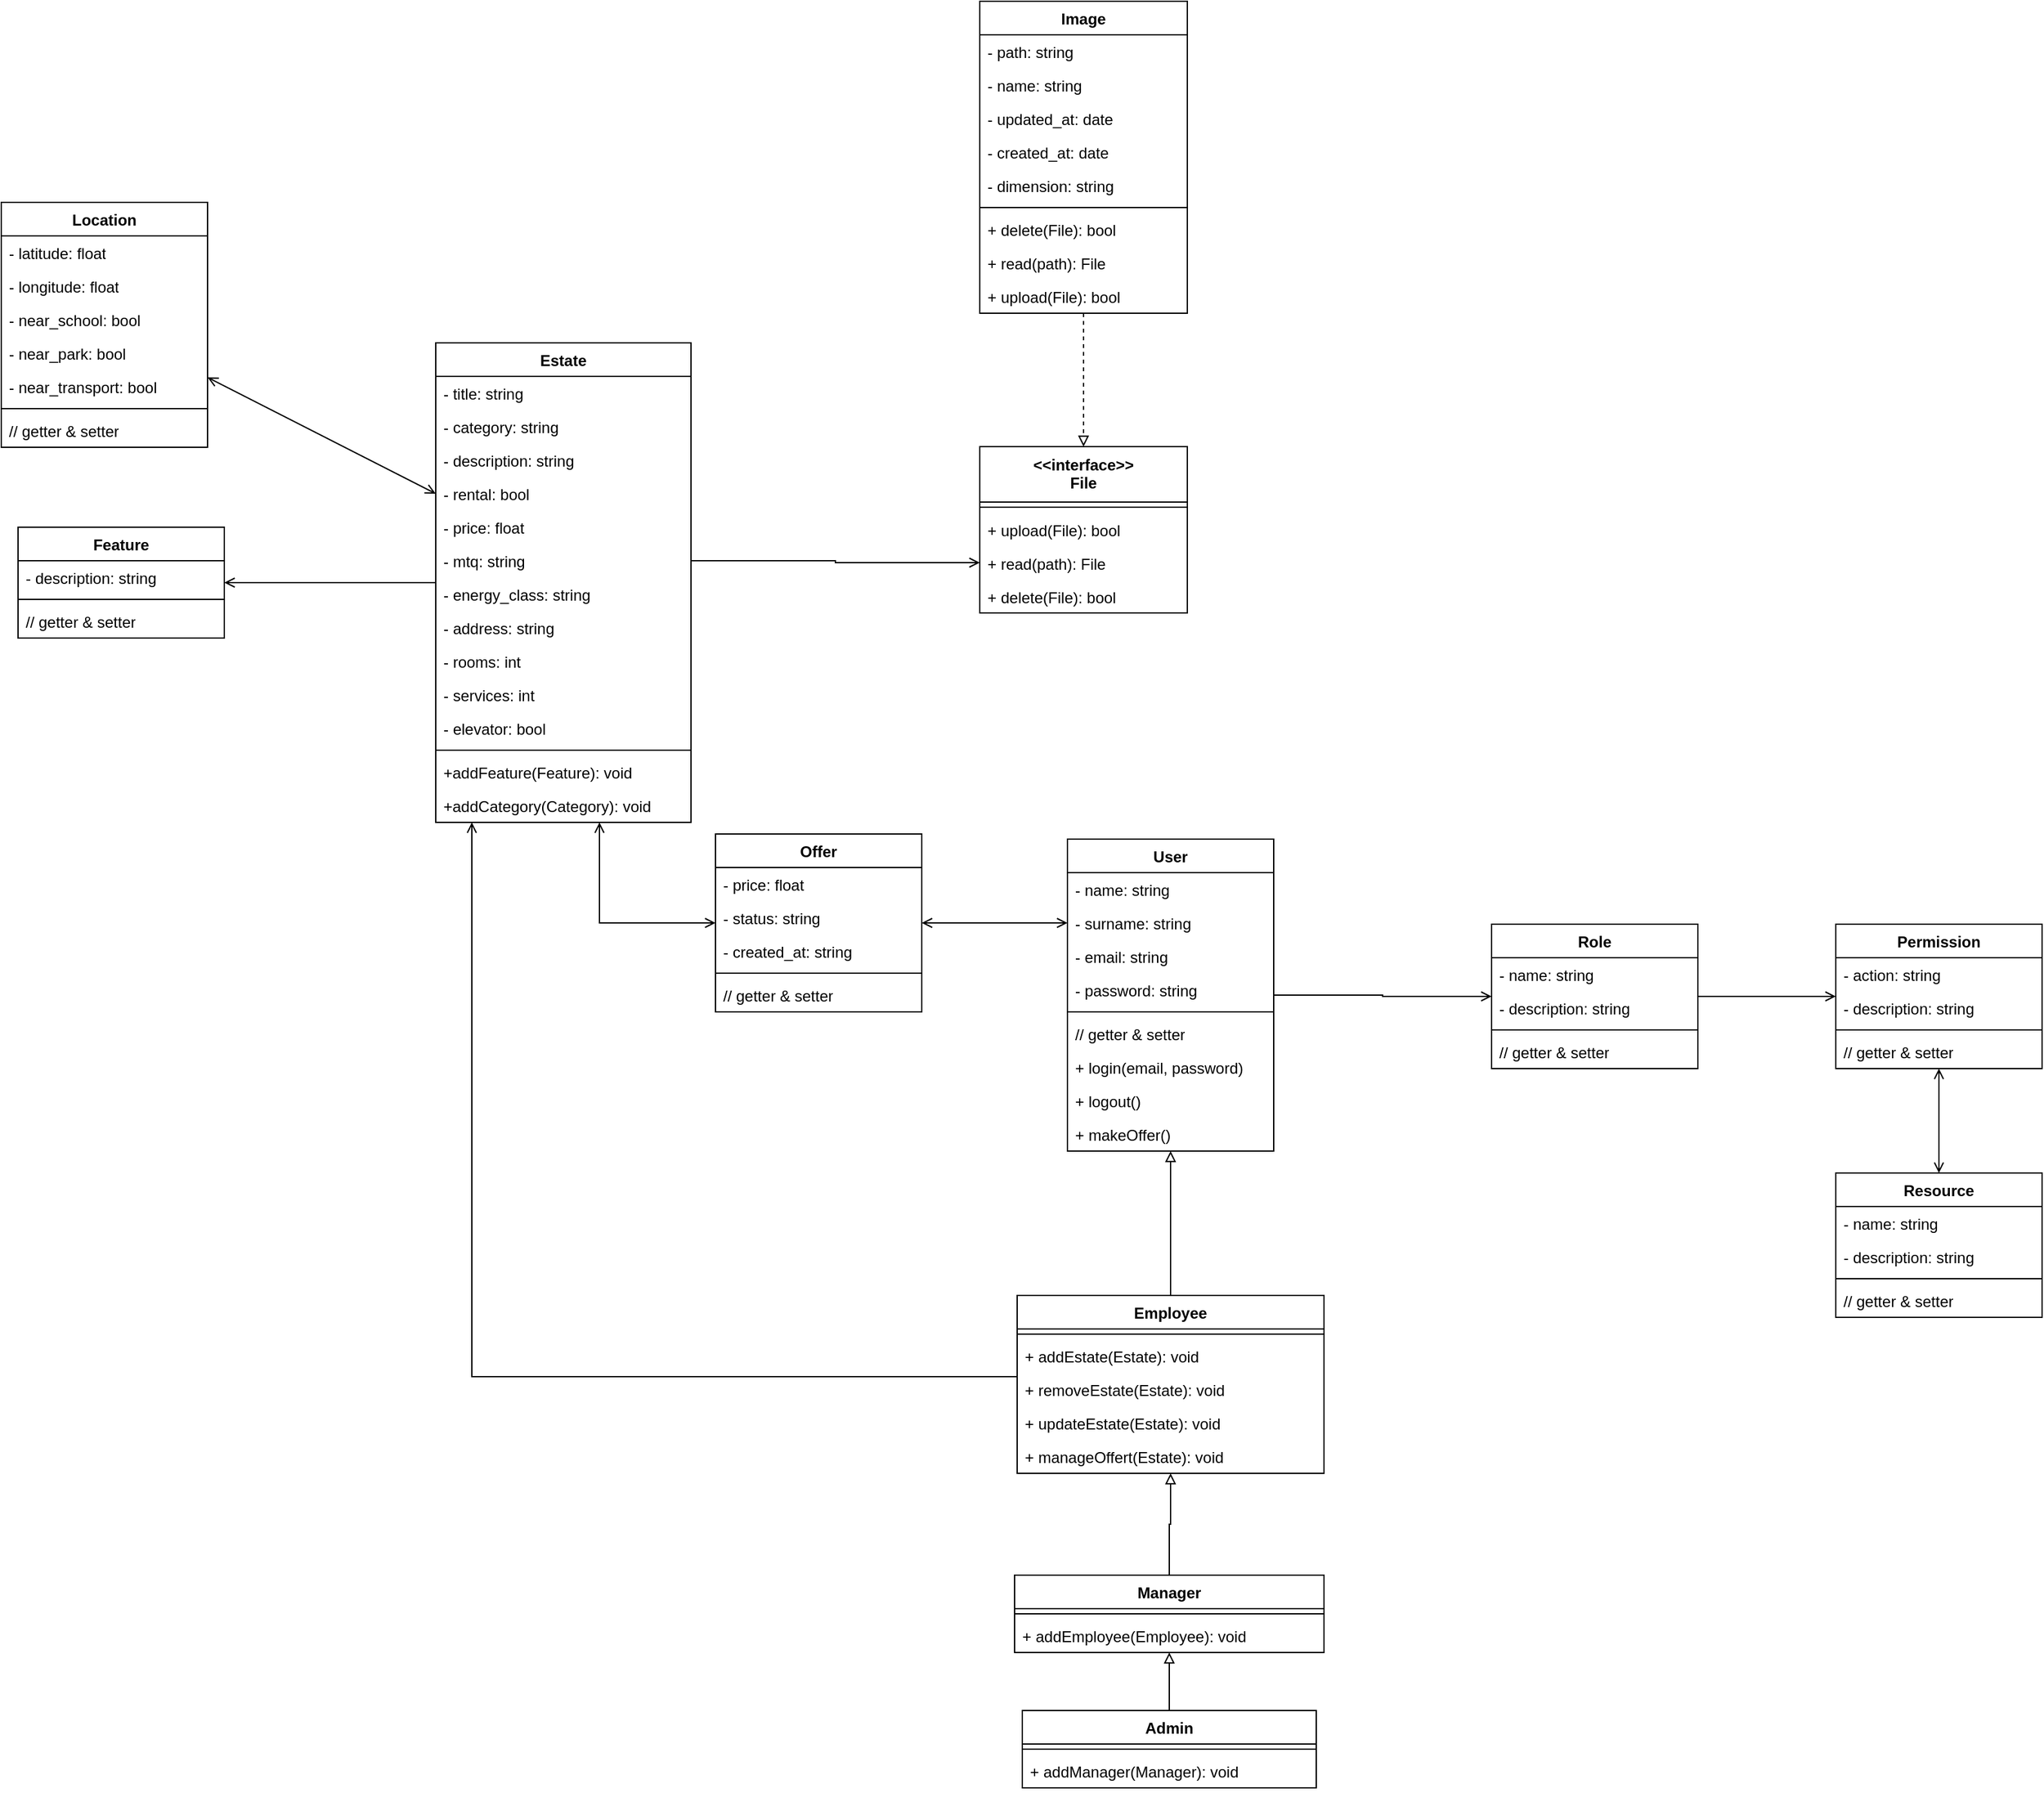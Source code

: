<mxfile version="24.7.17" pages="2">
  <diagram name="v.1.0" id="3vZlzGnfS_EGk99yp8Wl">
    <mxGraphModel dx="3190" dy="1793" grid="0" gridSize="10" guides="1" tooltips="1" connect="1" arrows="1" fold="1" page="0" pageScale="1" pageWidth="827" pageHeight="1169" math="0" shadow="0">
      <root>
        <mxCell id="0" />
        <mxCell id="1" parent="0" />
        <mxCell id="SIO9TbtsdNupXH5esDP5-85" style="edgeStyle=orthogonalEdgeStyle;rounded=0;orthogonalLoop=1;jettySize=auto;html=1;endArrow=open;endFill=0;" parent="1" source="SIO9TbtsdNupXH5esDP5-1" target="SIO9TbtsdNupXH5esDP5-61" edge="1">
          <mxGeometry relative="1" as="geometry" />
        </mxCell>
        <mxCell id="SIO9TbtsdNupXH5esDP5-1" value="User" style="swimlane;fontStyle=1;align=center;verticalAlign=top;childLayout=stackLayout;horizontal=1;startSize=26;horizontalStack=0;resizeParent=1;resizeParentMax=0;resizeLast=0;collapsible=1;marginBottom=0;whiteSpace=wrap;html=1;" parent="1" vertex="1">
          <mxGeometry x="200" y="631" width="160" height="242" as="geometry" />
        </mxCell>
        <mxCell id="SIO9TbtsdNupXH5esDP5-2" value="- name: string" style="text;strokeColor=none;fillColor=none;align=left;verticalAlign=top;spacingLeft=4;spacingRight=4;overflow=hidden;rotatable=0;points=[[0,0.5],[1,0.5]];portConstraint=eastwest;whiteSpace=wrap;html=1;" parent="SIO9TbtsdNupXH5esDP5-1" vertex="1">
          <mxGeometry y="26" width="160" height="26" as="geometry" />
        </mxCell>
        <mxCell id="SIO9TbtsdNupXH5esDP5-17" value="- surname: string" style="text;strokeColor=none;fillColor=none;align=left;verticalAlign=top;spacingLeft=4;spacingRight=4;overflow=hidden;rotatable=0;points=[[0,0.5],[1,0.5]];portConstraint=eastwest;whiteSpace=wrap;html=1;" parent="SIO9TbtsdNupXH5esDP5-1" vertex="1">
          <mxGeometry y="52" width="160" height="26" as="geometry" />
        </mxCell>
        <mxCell id="SIO9TbtsdNupXH5esDP5-18" value="- email: string" style="text;strokeColor=none;fillColor=none;align=left;verticalAlign=top;spacingLeft=4;spacingRight=4;overflow=hidden;rotatable=0;points=[[0,0.5],[1,0.5]];portConstraint=eastwest;whiteSpace=wrap;html=1;" parent="SIO9TbtsdNupXH5esDP5-1" vertex="1">
          <mxGeometry y="78" width="160" height="26" as="geometry" />
        </mxCell>
        <mxCell id="SIO9TbtsdNupXH5esDP5-19" value="- password: string" style="text;strokeColor=none;fillColor=none;align=left;verticalAlign=top;spacingLeft=4;spacingRight=4;overflow=hidden;rotatable=0;points=[[0,0.5],[1,0.5]];portConstraint=eastwest;whiteSpace=wrap;html=1;" parent="SIO9TbtsdNupXH5esDP5-1" vertex="1">
          <mxGeometry y="104" width="160" height="26" as="geometry" />
        </mxCell>
        <mxCell id="SIO9TbtsdNupXH5esDP5-3" value="" style="line;strokeWidth=1;fillColor=none;align=left;verticalAlign=middle;spacingTop=-1;spacingLeft=3;spacingRight=3;rotatable=0;labelPosition=right;points=[];portConstraint=eastwest;strokeColor=inherit;" parent="SIO9TbtsdNupXH5esDP5-1" vertex="1">
          <mxGeometry y="130" width="160" height="8" as="geometry" />
        </mxCell>
        <mxCell id="SIO9TbtsdNupXH5esDP5-4" value="// getter &amp;amp; setter" style="text;strokeColor=none;fillColor=none;align=left;verticalAlign=top;spacingLeft=4;spacingRight=4;overflow=hidden;rotatable=0;points=[[0,0.5],[1,0.5]];portConstraint=eastwest;whiteSpace=wrap;html=1;" parent="SIO9TbtsdNupXH5esDP5-1" vertex="1">
          <mxGeometry y="138" width="160" height="26" as="geometry" />
        </mxCell>
        <mxCell id="SIO9TbtsdNupXH5esDP5-140" value="+ login(email, password)" style="text;strokeColor=none;fillColor=none;align=left;verticalAlign=top;spacingLeft=4;spacingRight=4;overflow=hidden;rotatable=0;points=[[0,0.5],[1,0.5]];portConstraint=eastwest;whiteSpace=wrap;html=1;" parent="SIO9TbtsdNupXH5esDP5-1" vertex="1">
          <mxGeometry y="164" width="160" height="26" as="geometry" />
        </mxCell>
        <mxCell id="SIO9TbtsdNupXH5esDP5-141" value="+ logout()" style="text;strokeColor=none;fillColor=none;align=left;verticalAlign=top;spacingLeft=4;spacingRight=4;overflow=hidden;rotatable=0;points=[[0,0.5],[1,0.5]];portConstraint=eastwest;whiteSpace=wrap;html=1;" parent="SIO9TbtsdNupXH5esDP5-1" vertex="1">
          <mxGeometry y="190" width="160" height="26" as="geometry" />
        </mxCell>
        <mxCell id="SIO9TbtsdNupXH5esDP5-142" value="+ makeOffer()" style="text;strokeColor=none;fillColor=none;align=left;verticalAlign=top;spacingLeft=4;spacingRight=4;overflow=hidden;rotatable=0;points=[[0,0.5],[1,0.5]];portConstraint=eastwest;whiteSpace=wrap;html=1;" parent="SIO9TbtsdNupXH5esDP5-1" vertex="1">
          <mxGeometry y="216" width="160" height="26" as="geometry" />
        </mxCell>
        <mxCell id="SIO9TbtsdNupXH5esDP5-87" style="edgeStyle=orthogonalEdgeStyle;rounded=0;orthogonalLoop=1;jettySize=auto;html=1;endArrow=block;endFill=0;" parent="1" source="SIO9TbtsdNupXH5esDP5-5" target="SIO9TbtsdNupXH5esDP5-9" edge="1">
          <mxGeometry relative="1" as="geometry" />
        </mxCell>
        <mxCell id="SIO9TbtsdNupXH5esDP5-5" value="Admin" style="swimlane;fontStyle=1;align=center;verticalAlign=top;childLayout=stackLayout;horizontal=1;startSize=26;horizontalStack=0;resizeParent=1;resizeParentMax=0;resizeLast=0;collapsible=1;marginBottom=0;whiteSpace=wrap;html=1;" parent="1" vertex="1">
          <mxGeometry x="165" y="1307" width="228" height="60" as="geometry" />
        </mxCell>
        <mxCell id="SIO9TbtsdNupXH5esDP5-7" value="" style="line;strokeWidth=1;fillColor=none;align=left;verticalAlign=middle;spacingTop=-1;spacingLeft=3;spacingRight=3;rotatable=0;labelPosition=right;points=[];portConstraint=eastwest;strokeColor=inherit;" parent="SIO9TbtsdNupXH5esDP5-5" vertex="1">
          <mxGeometry y="26" width="228" height="8" as="geometry" />
        </mxCell>
        <mxCell id="SIO9TbtsdNupXH5esDP5-8" value="+ addManager(Manager): void" style="text;strokeColor=none;fillColor=none;align=left;verticalAlign=top;spacingLeft=4;spacingRight=4;overflow=hidden;rotatable=0;points=[[0,0.5],[1,0.5]];portConstraint=eastwest;whiteSpace=wrap;html=1;" parent="SIO9TbtsdNupXH5esDP5-5" vertex="1">
          <mxGeometry y="34" width="228" height="26" as="geometry" />
        </mxCell>
        <mxCell id="SIO9TbtsdNupXH5esDP5-86" style="edgeStyle=orthogonalEdgeStyle;rounded=0;orthogonalLoop=1;jettySize=auto;html=1;endArrow=block;endFill=0;" parent="1" source="SIO9TbtsdNupXH5esDP5-9" target="SIO9TbtsdNupXH5esDP5-13" edge="1">
          <mxGeometry relative="1" as="geometry">
            <mxPoint x="589" y="971" as="targetPoint" />
          </mxGeometry>
        </mxCell>
        <mxCell id="SIO9TbtsdNupXH5esDP5-9" value="Manager" style="swimlane;fontStyle=1;align=center;verticalAlign=top;childLayout=stackLayout;horizontal=1;startSize=26;horizontalStack=0;resizeParent=1;resizeParentMax=0;resizeLast=0;collapsible=1;marginBottom=0;whiteSpace=wrap;html=1;" parent="1" vertex="1">
          <mxGeometry x="159" y="1202" width="240" height="60" as="geometry" />
        </mxCell>
        <mxCell id="SIO9TbtsdNupXH5esDP5-11" value="" style="line;strokeWidth=1;fillColor=none;align=left;verticalAlign=middle;spacingTop=-1;spacingLeft=3;spacingRight=3;rotatable=0;labelPosition=right;points=[];portConstraint=eastwest;strokeColor=inherit;" parent="SIO9TbtsdNupXH5esDP5-9" vertex="1">
          <mxGeometry y="26" width="240" height="8" as="geometry" />
        </mxCell>
        <mxCell id="SIO9TbtsdNupXH5esDP5-12" value="+ addEmployee(Employee): void" style="text;strokeColor=none;fillColor=none;align=left;verticalAlign=top;spacingLeft=4;spacingRight=4;overflow=hidden;rotatable=0;points=[[0,0.5],[1,0.5]];portConstraint=eastwest;whiteSpace=wrap;html=1;" parent="SIO9TbtsdNupXH5esDP5-9" vertex="1">
          <mxGeometry y="34" width="240" height="26" as="geometry" />
        </mxCell>
        <mxCell id="SIO9TbtsdNupXH5esDP5-88" style="edgeStyle=orthogonalEdgeStyle;rounded=0;orthogonalLoop=1;jettySize=auto;html=1;endArrow=block;endFill=0;" parent="1" source="SIO9TbtsdNupXH5esDP5-13" target="SIO9TbtsdNupXH5esDP5-1" edge="1">
          <mxGeometry relative="1" as="geometry" />
        </mxCell>
        <mxCell id="SIO9TbtsdNupXH5esDP5-13" value="Employee" style="swimlane;fontStyle=1;align=center;verticalAlign=top;childLayout=stackLayout;horizontal=1;startSize=26;horizontalStack=0;resizeParent=1;resizeParentMax=0;resizeLast=0;collapsible=1;marginBottom=0;whiteSpace=wrap;html=1;" parent="1" vertex="1">
          <mxGeometry x="161" y="985" width="238" height="138" as="geometry" />
        </mxCell>
        <mxCell id="SIO9TbtsdNupXH5esDP5-15" value="" style="line;strokeWidth=1;fillColor=none;align=left;verticalAlign=middle;spacingTop=-1;spacingLeft=3;spacingRight=3;rotatable=0;labelPosition=right;points=[];portConstraint=eastwest;strokeColor=inherit;" parent="SIO9TbtsdNupXH5esDP5-13" vertex="1">
          <mxGeometry y="26" width="238" height="8" as="geometry" />
        </mxCell>
        <mxCell id="SIO9TbtsdNupXH5esDP5-16" value="+ addEstate(Estate): void" style="text;strokeColor=none;fillColor=none;align=left;verticalAlign=top;spacingLeft=4;spacingRight=4;overflow=hidden;rotatable=0;points=[[0,0.5],[1,0.5]];portConstraint=eastwest;whiteSpace=wrap;html=1;" parent="SIO9TbtsdNupXH5esDP5-13" vertex="1">
          <mxGeometry y="34" width="238" height="26" as="geometry" />
        </mxCell>
        <mxCell id="SIO9TbtsdNupXH5esDP5-137" value="+ removeEstate(Estate): void" style="text;strokeColor=none;fillColor=none;align=left;verticalAlign=top;spacingLeft=4;spacingRight=4;overflow=hidden;rotatable=0;points=[[0,0.5],[1,0.5]];portConstraint=eastwest;whiteSpace=wrap;html=1;" parent="SIO9TbtsdNupXH5esDP5-13" vertex="1">
          <mxGeometry y="60" width="238" height="26" as="geometry" />
        </mxCell>
        <mxCell id="SIO9TbtsdNupXH5esDP5-138" value="+ updateEstate(Estate): void" style="text;strokeColor=none;fillColor=none;align=left;verticalAlign=top;spacingLeft=4;spacingRight=4;overflow=hidden;rotatable=0;points=[[0,0.5],[1,0.5]];portConstraint=eastwest;whiteSpace=wrap;html=1;" parent="SIO9TbtsdNupXH5esDP5-13" vertex="1">
          <mxGeometry y="86" width="238" height="26" as="geometry" />
        </mxCell>
        <mxCell id="SIO9TbtsdNupXH5esDP5-135" value="+ manageOffert(Estate): void" style="text;strokeColor=none;fillColor=none;align=left;verticalAlign=top;spacingLeft=4;spacingRight=4;overflow=hidden;rotatable=0;points=[[0,0.5],[1,0.5]];portConstraint=eastwest;whiteSpace=wrap;html=1;" parent="SIO9TbtsdNupXH5esDP5-13" vertex="1">
          <mxGeometry y="112" width="238" height="26" as="geometry" />
        </mxCell>
        <mxCell id="SIO9TbtsdNupXH5esDP5-89" style="edgeStyle=orthogonalEdgeStyle;rounded=0;orthogonalLoop=1;jettySize=auto;html=1;endArrow=open;endFill=0;" parent="1" source="SIO9TbtsdNupXH5esDP5-22" target="SIO9TbtsdNupXH5esDP5-38" edge="1">
          <mxGeometry relative="1" as="geometry" />
        </mxCell>
        <mxCell id="SIO9TbtsdNupXH5esDP5-114" style="rounded=0;orthogonalLoop=1;jettySize=auto;html=1;endArrow=open;endFill=0;startArrow=open;startFill=0;exitX=0;exitY=0.5;exitDx=0;exitDy=0;" parent="1" source="SIO9TbtsdNupXH5esDP5-29" target="SIO9TbtsdNupXH5esDP5-105" edge="1">
          <mxGeometry relative="1" as="geometry" />
        </mxCell>
        <mxCell id="SIO9TbtsdNupXH5esDP5-22" value="Estate" style="swimlane;fontStyle=1;align=center;verticalAlign=top;childLayout=stackLayout;horizontal=1;startSize=26;horizontalStack=0;resizeParent=1;resizeParentMax=0;resizeLast=0;collapsible=1;marginBottom=0;whiteSpace=wrap;html=1;" parent="1" vertex="1">
          <mxGeometry x="-290" y="246" width="198" height="372" as="geometry" />
        </mxCell>
        <mxCell id="SIO9TbtsdNupXH5esDP5-23" value="- title: string" style="text;strokeColor=none;fillColor=none;align=left;verticalAlign=top;spacingLeft=4;spacingRight=4;overflow=hidden;rotatable=0;points=[[0,0.5],[1,0.5]];portConstraint=eastwest;whiteSpace=wrap;html=1;" parent="SIO9TbtsdNupXH5esDP5-22" vertex="1">
          <mxGeometry y="26" width="198" height="26" as="geometry" />
        </mxCell>
        <mxCell id="SIO9TbtsdNupXH5esDP5-132" value="- category: string" style="text;strokeColor=none;fillColor=none;align=left;verticalAlign=top;spacingLeft=4;spacingRight=4;overflow=hidden;rotatable=0;points=[[0,0.5],[1,0.5]];portConstraint=eastwest;whiteSpace=wrap;html=1;" parent="SIO9TbtsdNupXH5esDP5-22" vertex="1">
          <mxGeometry y="52" width="198" height="26" as="geometry" />
        </mxCell>
        <mxCell id="SIO9TbtsdNupXH5esDP5-128" value="- description: string" style="text;strokeColor=none;fillColor=none;align=left;verticalAlign=top;spacingLeft=4;spacingRight=4;overflow=hidden;rotatable=0;points=[[0,0.5],[1,0.5]];portConstraint=eastwest;whiteSpace=wrap;html=1;" parent="SIO9TbtsdNupXH5esDP5-22" vertex="1">
          <mxGeometry y="78" width="198" height="26" as="geometry" />
        </mxCell>
        <mxCell id="SIO9TbtsdNupXH5esDP5-29" value="- rental: bool" style="text;strokeColor=none;fillColor=none;align=left;verticalAlign=top;spacingLeft=4;spacingRight=4;overflow=hidden;rotatable=0;points=[[0,0.5],[1,0.5]];portConstraint=eastwest;whiteSpace=wrap;html=1;" parent="SIO9TbtsdNupXH5esDP5-22" vertex="1">
          <mxGeometry y="104" width="198" height="26" as="geometry" />
        </mxCell>
        <mxCell id="SIO9TbtsdNupXH5esDP5-24" value="- price: float" style="text;strokeColor=none;fillColor=none;align=left;verticalAlign=top;spacingLeft=4;spacingRight=4;overflow=hidden;rotatable=0;points=[[0,0.5],[1,0.5]];portConstraint=eastwest;whiteSpace=wrap;html=1;" parent="SIO9TbtsdNupXH5esDP5-22" vertex="1">
          <mxGeometry y="130" width="198" height="26" as="geometry" />
        </mxCell>
        <mxCell id="SIO9TbtsdNupXH5esDP5-25" value="- mtq: string" style="text;strokeColor=none;fillColor=none;align=left;verticalAlign=top;spacingLeft=4;spacingRight=4;overflow=hidden;rotatable=0;points=[[0,0.5],[1,0.5]];portConstraint=eastwest;whiteSpace=wrap;html=1;" parent="SIO9TbtsdNupXH5esDP5-22" vertex="1">
          <mxGeometry y="156" width="198" height="26" as="geometry" />
        </mxCell>
        <mxCell id="SIO9TbtsdNupXH5esDP5-26" value="- energy_class: string" style="text;strokeColor=none;fillColor=none;align=left;verticalAlign=top;spacingLeft=4;spacingRight=4;overflow=hidden;rotatable=0;points=[[0,0.5],[1,0.5]];portConstraint=eastwest;whiteSpace=wrap;html=1;" parent="SIO9TbtsdNupXH5esDP5-22" vertex="1">
          <mxGeometry y="182" width="198" height="26" as="geometry" />
        </mxCell>
        <mxCell id="SIO9TbtsdNupXH5esDP5-96" value="- address: string" style="text;strokeColor=none;fillColor=none;align=left;verticalAlign=top;spacingLeft=4;spacingRight=4;overflow=hidden;rotatable=0;points=[[0,0.5],[1,0.5]];portConstraint=eastwest;whiteSpace=wrap;html=1;" parent="SIO9TbtsdNupXH5esDP5-22" vertex="1">
          <mxGeometry y="208" width="198" height="26" as="geometry" />
        </mxCell>
        <mxCell id="SIO9TbtsdNupXH5esDP5-116" value="- rooms: int" style="text;strokeColor=none;fillColor=none;align=left;verticalAlign=top;spacingLeft=4;spacingRight=4;overflow=hidden;rotatable=0;points=[[0,0.5],[1,0.5]];portConstraint=eastwest;whiteSpace=wrap;html=1;" parent="SIO9TbtsdNupXH5esDP5-22" vertex="1">
          <mxGeometry y="234" width="198" height="26" as="geometry" />
        </mxCell>
        <mxCell id="SIO9TbtsdNupXH5esDP5-115" value="- services: int" style="text;strokeColor=none;fillColor=none;align=left;verticalAlign=top;spacingLeft=4;spacingRight=4;overflow=hidden;rotatable=0;points=[[0,0.5],[1,0.5]];portConstraint=eastwest;whiteSpace=wrap;html=1;" parent="SIO9TbtsdNupXH5esDP5-22" vertex="1">
          <mxGeometry y="260" width="198" height="26" as="geometry" />
        </mxCell>
        <mxCell id="SIO9TbtsdNupXH5esDP5-117" value="- elevator: bool" style="text;strokeColor=none;fillColor=none;align=left;verticalAlign=top;spacingLeft=4;spacingRight=4;overflow=hidden;rotatable=0;points=[[0,0.5],[1,0.5]];portConstraint=eastwest;whiteSpace=wrap;html=1;" parent="SIO9TbtsdNupXH5esDP5-22" vertex="1">
          <mxGeometry y="286" width="198" height="26" as="geometry" />
        </mxCell>
        <mxCell id="SIO9TbtsdNupXH5esDP5-27" value="" style="line;strokeWidth=1;fillColor=none;align=left;verticalAlign=middle;spacingTop=-1;spacingLeft=3;spacingRight=3;rotatable=0;labelPosition=right;points=[];portConstraint=eastwest;strokeColor=inherit;" parent="SIO9TbtsdNupXH5esDP5-22" vertex="1">
          <mxGeometry y="312" width="198" height="8" as="geometry" />
        </mxCell>
        <mxCell id="SIO9TbtsdNupXH5esDP5-28" value="+addFeature(Feature): void" style="text;strokeColor=none;fillColor=none;align=left;verticalAlign=top;spacingLeft=4;spacingRight=4;overflow=hidden;rotatable=0;points=[[0,0.5],[1,0.5]];portConstraint=eastwest;whiteSpace=wrap;html=1;" parent="SIO9TbtsdNupXH5esDP5-22" vertex="1">
          <mxGeometry y="320" width="198" height="26" as="geometry" />
        </mxCell>
        <mxCell id="SIO9TbtsdNupXH5esDP5-136" value="+addCategory(Category): void" style="text;strokeColor=none;fillColor=none;align=left;verticalAlign=top;spacingLeft=4;spacingRight=4;overflow=hidden;rotatable=0;points=[[0,0.5],[1,0.5]];portConstraint=eastwest;whiteSpace=wrap;html=1;" parent="SIO9TbtsdNupXH5esDP5-22" vertex="1">
          <mxGeometry y="346" width="198" height="26" as="geometry" />
        </mxCell>
        <mxCell id="SIO9TbtsdNupXH5esDP5-38" value="Feature" style="swimlane;fontStyle=1;align=center;verticalAlign=top;childLayout=stackLayout;horizontal=1;startSize=26;horizontalStack=0;resizeParent=1;resizeParentMax=0;resizeLast=0;collapsible=1;marginBottom=0;whiteSpace=wrap;html=1;" parent="1" vertex="1">
          <mxGeometry x="-614" y="389" width="160" height="86" as="geometry" />
        </mxCell>
        <mxCell id="SIO9TbtsdNupXH5esDP5-39" value="- description: string" style="text;strokeColor=none;fillColor=none;align=left;verticalAlign=top;spacingLeft=4;spacingRight=4;overflow=hidden;rotatable=0;points=[[0,0.5],[1,0.5]];portConstraint=eastwest;whiteSpace=wrap;html=1;" parent="SIO9TbtsdNupXH5esDP5-38" vertex="1">
          <mxGeometry y="26" width="160" height="26" as="geometry" />
        </mxCell>
        <mxCell id="SIO9TbtsdNupXH5esDP5-40" value="" style="line;strokeWidth=1;fillColor=none;align=left;verticalAlign=middle;spacingTop=-1;spacingLeft=3;spacingRight=3;rotatable=0;labelPosition=right;points=[];portConstraint=eastwest;strokeColor=inherit;" parent="SIO9TbtsdNupXH5esDP5-38" vertex="1">
          <mxGeometry y="52" width="160" height="8" as="geometry" />
        </mxCell>
        <mxCell id="SIO9TbtsdNupXH5esDP5-41" value="// getter &amp;amp; setter" style="text;strokeColor=none;fillColor=none;align=left;verticalAlign=top;spacingLeft=4;spacingRight=4;overflow=hidden;rotatable=0;points=[[0,0.5],[1,0.5]];portConstraint=eastwest;whiteSpace=wrap;html=1;" parent="SIO9TbtsdNupXH5esDP5-38" vertex="1">
          <mxGeometry y="60" width="160" height="26" as="geometry" />
        </mxCell>
        <mxCell id="SIO9TbtsdNupXH5esDP5-84" style="rounded=0;orthogonalLoop=1;jettySize=auto;html=1;endArrow=open;endFill=0;" parent="1" source="SIO9TbtsdNupXH5esDP5-61" target="SIO9TbtsdNupXH5esDP5-98" edge="1">
          <mxGeometry relative="1" as="geometry" />
        </mxCell>
        <mxCell id="SIO9TbtsdNupXH5esDP5-61" value="Role" style="swimlane;fontStyle=1;align=center;verticalAlign=top;childLayout=stackLayout;horizontal=1;startSize=26;horizontalStack=0;resizeParent=1;resizeParentMax=0;resizeLast=0;collapsible=1;marginBottom=0;whiteSpace=wrap;html=1;" parent="1" vertex="1">
          <mxGeometry x="529" y="697" width="160" height="112" as="geometry" />
        </mxCell>
        <mxCell id="SIO9TbtsdNupXH5esDP5-62" value="- name: string" style="text;strokeColor=none;fillColor=none;align=left;verticalAlign=top;spacingLeft=4;spacingRight=4;overflow=hidden;rotatable=0;points=[[0,0.5],[1,0.5]];portConstraint=eastwest;whiteSpace=wrap;html=1;" parent="SIO9TbtsdNupXH5esDP5-61" vertex="1">
          <mxGeometry y="26" width="160" height="26" as="geometry" />
        </mxCell>
        <mxCell id="SIO9TbtsdNupXH5esDP5-63" value="- description: string" style="text;strokeColor=none;fillColor=none;align=left;verticalAlign=top;spacingLeft=4;spacingRight=4;overflow=hidden;rotatable=0;points=[[0,0.5],[1,0.5]];portConstraint=eastwest;whiteSpace=wrap;html=1;" parent="SIO9TbtsdNupXH5esDP5-61" vertex="1">
          <mxGeometry y="52" width="160" height="26" as="geometry" />
        </mxCell>
        <mxCell id="SIO9TbtsdNupXH5esDP5-66" value="" style="line;strokeWidth=1;fillColor=none;align=left;verticalAlign=middle;spacingTop=-1;spacingLeft=3;spacingRight=3;rotatable=0;labelPosition=right;points=[];portConstraint=eastwest;strokeColor=inherit;" parent="SIO9TbtsdNupXH5esDP5-61" vertex="1">
          <mxGeometry y="78" width="160" height="8" as="geometry" />
        </mxCell>
        <mxCell id="SIO9TbtsdNupXH5esDP5-67" value="// getter &amp;amp; setter" style="text;strokeColor=none;fillColor=none;align=left;verticalAlign=top;spacingLeft=4;spacingRight=4;overflow=hidden;rotatable=0;points=[[0,0.5],[1,0.5]];portConstraint=eastwest;whiteSpace=wrap;html=1;" parent="SIO9TbtsdNupXH5esDP5-61" vertex="1">
          <mxGeometry y="86" width="160" height="26" as="geometry" />
        </mxCell>
        <mxCell id="SIO9TbtsdNupXH5esDP5-79" value="Resource" style="swimlane;fontStyle=1;align=center;verticalAlign=top;childLayout=stackLayout;horizontal=1;startSize=26;horizontalStack=0;resizeParent=1;resizeParentMax=0;resizeLast=0;collapsible=1;marginBottom=0;whiteSpace=wrap;html=1;" parent="1" vertex="1">
          <mxGeometry x="796" y="890" width="160" height="112" as="geometry" />
        </mxCell>
        <mxCell id="SIO9TbtsdNupXH5esDP5-80" value="- name: string" style="text;strokeColor=none;fillColor=none;align=left;verticalAlign=top;spacingLeft=4;spacingRight=4;overflow=hidden;rotatable=0;points=[[0,0.5],[1,0.5]];portConstraint=eastwest;whiteSpace=wrap;html=1;" parent="SIO9TbtsdNupXH5esDP5-79" vertex="1">
          <mxGeometry y="26" width="160" height="26" as="geometry" />
        </mxCell>
        <mxCell id="SIO9TbtsdNupXH5esDP5-81" value="- description: string" style="text;strokeColor=none;fillColor=none;align=left;verticalAlign=top;spacingLeft=4;spacingRight=4;overflow=hidden;rotatable=0;points=[[0,0.5],[1,0.5]];portConstraint=eastwest;whiteSpace=wrap;html=1;" parent="SIO9TbtsdNupXH5esDP5-79" vertex="1">
          <mxGeometry y="52" width="160" height="26" as="geometry" />
        </mxCell>
        <mxCell id="SIO9TbtsdNupXH5esDP5-82" value="" style="line;strokeWidth=1;fillColor=none;align=left;verticalAlign=middle;spacingTop=-1;spacingLeft=3;spacingRight=3;rotatable=0;labelPosition=right;points=[];portConstraint=eastwest;strokeColor=inherit;" parent="SIO9TbtsdNupXH5esDP5-79" vertex="1">
          <mxGeometry y="78" width="160" height="8" as="geometry" />
        </mxCell>
        <mxCell id="SIO9TbtsdNupXH5esDP5-83" value="// getter &amp;amp; setter" style="text;strokeColor=none;fillColor=none;align=left;verticalAlign=top;spacingLeft=4;spacingRight=4;overflow=hidden;rotatable=0;points=[[0,0.5],[1,0.5]];portConstraint=eastwest;whiteSpace=wrap;html=1;" parent="SIO9TbtsdNupXH5esDP5-79" vertex="1">
          <mxGeometry y="86" width="160" height="26" as="geometry" />
        </mxCell>
        <mxCell id="SIO9TbtsdNupXH5esDP5-92" style="edgeStyle=orthogonalEdgeStyle;rounded=0;orthogonalLoop=1;jettySize=auto;html=1;endArrow=open;endFill=0;" parent="1" source="SIO9TbtsdNupXH5esDP5-13" target="SIO9TbtsdNupXH5esDP5-22" edge="1">
          <mxGeometry relative="1" as="geometry">
            <Array as="points">
              <mxPoint x="-262" y="1048" />
            </Array>
          </mxGeometry>
        </mxCell>
        <mxCell id="SIO9TbtsdNupXH5esDP5-104" style="edgeStyle=orthogonalEdgeStyle;rounded=0;orthogonalLoop=1;jettySize=auto;html=1;startArrow=open;startFill=0;endArrow=open;endFill=0;" parent="1" source="SIO9TbtsdNupXH5esDP5-79" target="SIO9TbtsdNupXH5esDP5-98" edge="1">
          <mxGeometry relative="1" as="geometry">
            <mxPoint x="973" y="604" as="targetPoint" />
          </mxGeometry>
        </mxCell>
        <mxCell id="SIO9TbtsdNupXH5esDP5-98" value="Permission" style="swimlane;fontStyle=1;align=center;verticalAlign=top;childLayout=stackLayout;horizontal=1;startSize=26;horizontalStack=0;resizeParent=1;resizeParentMax=0;resizeLast=0;collapsible=1;marginBottom=0;whiteSpace=wrap;html=1;" parent="1" vertex="1">
          <mxGeometry x="796" y="697" width="160" height="112" as="geometry" />
        </mxCell>
        <mxCell id="SIO9TbtsdNupXH5esDP5-99" value="- action: string" style="text;strokeColor=none;fillColor=none;align=left;verticalAlign=top;spacingLeft=4;spacingRight=4;overflow=hidden;rotatable=0;points=[[0,0.5],[1,0.5]];portConstraint=eastwest;whiteSpace=wrap;html=1;" parent="SIO9TbtsdNupXH5esDP5-98" vertex="1">
          <mxGeometry y="26" width="160" height="26" as="geometry" />
        </mxCell>
        <mxCell id="SIO9TbtsdNupXH5esDP5-100" value="- description: string" style="text;strokeColor=none;fillColor=none;align=left;verticalAlign=top;spacingLeft=4;spacingRight=4;overflow=hidden;rotatable=0;points=[[0,0.5],[1,0.5]];portConstraint=eastwest;whiteSpace=wrap;html=1;" parent="SIO9TbtsdNupXH5esDP5-98" vertex="1">
          <mxGeometry y="52" width="160" height="26" as="geometry" />
        </mxCell>
        <mxCell id="SIO9TbtsdNupXH5esDP5-101" value="" style="line;strokeWidth=1;fillColor=none;align=left;verticalAlign=middle;spacingTop=-1;spacingLeft=3;spacingRight=3;rotatable=0;labelPosition=right;points=[];portConstraint=eastwest;strokeColor=inherit;" parent="SIO9TbtsdNupXH5esDP5-98" vertex="1">
          <mxGeometry y="78" width="160" height="8" as="geometry" />
        </mxCell>
        <mxCell id="SIO9TbtsdNupXH5esDP5-102" value="// getter &amp;amp; setter" style="text;strokeColor=none;fillColor=none;align=left;verticalAlign=top;spacingLeft=4;spacingRight=4;overflow=hidden;rotatable=0;points=[[0,0.5],[1,0.5]];portConstraint=eastwest;whiteSpace=wrap;html=1;" parent="SIO9TbtsdNupXH5esDP5-98" vertex="1">
          <mxGeometry y="86" width="160" height="26" as="geometry" />
        </mxCell>
        <mxCell id="SIO9TbtsdNupXH5esDP5-105" value="Location" style="swimlane;fontStyle=1;align=center;verticalAlign=top;childLayout=stackLayout;horizontal=1;startSize=26;horizontalStack=0;resizeParent=1;resizeParentMax=0;resizeLast=0;collapsible=1;marginBottom=0;whiteSpace=wrap;html=1;" parent="1" vertex="1">
          <mxGeometry x="-627" y="137" width="160" height="190" as="geometry" />
        </mxCell>
        <mxCell id="SIO9TbtsdNupXH5esDP5-107" value="- latitude: float" style="text;strokeColor=none;fillColor=none;align=left;verticalAlign=top;spacingLeft=4;spacingRight=4;overflow=hidden;rotatable=0;points=[[0,0.5],[1,0.5]];portConstraint=eastwest;whiteSpace=wrap;html=1;" parent="SIO9TbtsdNupXH5esDP5-105" vertex="1">
          <mxGeometry y="26" width="160" height="26" as="geometry" />
        </mxCell>
        <mxCell id="SIO9TbtsdNupXH5esDP5-110" value="- longitude: float" style="text;strokeColor=none;fillColor=none;align=left;verticalAlign=top;spacingLeft=4;spacingRight=4;overflow=hidden;rotatable=0;points=[[0,0.5],[1,0.5]];portConstraint=eastwest;whiteSpace=wrap;html=1;" parent="SIO9TbtsdNupXH5esDP5-105" vertex="1">
          <mxGeometry y="52" width="160" height="26" as="geometry" />
        </mxCell>
        <mxCell id="SIO9TbtsdNupXH5esDP5-111" value="- near_school: bool" style="text;strokeColor=none;fillColor=none;align=left;verticalAlign=top;spacingLeft=4;spacingRight=4;overflow=hidden;rotatable=0;points=[[0,0.5],[1,0.5]];portConstraint=eastwest;whiteSpace=wrap;html=1;" parent="SIO9TbtsdNupXH5esDP5-105" vertex="1">
          <mxGeometry y="78" width="160" height="26" as="geometry" />
        </mxCell>
        <mxCell id="SIO9TbtsdNupXH5esDP5-112" value="- near_park: bool" style="text;strokeColor=none;fillColor=none;align=left;verticalAlign=top;spacingLeft=4;spacingRight=4;overflow=hidden;rotatable=0;points=[[0,0.5],[1,0.5]];portConstraint=eastwest;whiteSpace=wrap;html=1;" parent="SIO9TbtsdNupXH5esDP5-105" vertex="1">
          <mxGeometry y="104" width="160" height="26" as="geometry" />
        </mxCell>
        <mxCell id="SIO9TbtsdNupXH5esDP5-113" value="- near_transport: bool" style="text;strokeColor=none;fillColor=none;align=left;verticalAlign=top;spacingLeft=4;spacingRight=4;overflow=hidden;rotatable=0;points=[[0,0.5],[1,0.5]];portConstraint=eastwest;whiteSpace=wrap;html=1;" parent="SIO9TbtsdNupXH5esDP5-105" vertex="1">
          <mxGeometry y="130" width="160" height="26" as="geometry" />
        </mxCell>
        <mxCell id="SIO9TbtsdNupXH5esDP5-108" value="" style="line;strokeWidth=1;fillColor=none;align=left;verticalAlign=middle;spacingTop=-1;spacingLeft=3;spacingRight=3;rotatable=0;labelPosition=right;points=[];portConstraint=eastwest;strokeColor=inherit;" parent="SIO9TbtsdNupXH5esDP5-105" vertex="1">
          <mxGeometry y="156" width="160" height="8" as="geometry" />
        </mxCell>
        <mxCell id="SIO9TbtsdNupXH5esDP5-109" value="// getter &amp;amp; setter" style="text;strokeColor=none;fillColor=none;align=left;verticalAlign=top;spacingLeft=4;spacingRight=4;overflow=hidden;rotatable=0;points=[[0,0.5],[1,0.5]];portConstraint=eastwest;whiteSpace=wrap;html=1;" parent="SIO9TbtsdNupXH5esDP5-105" vertex="1">
          <mxGeometry y="164" width="160" height="26" as="geometry" />
        </mxCell>
        <mxCell id="SIO9TbtsdNupXH5esDP5-134" style="edgeStyle=orthogonalEdgeStyle;rounded=0;orthogonalLoop=1;jettySize=auto;html=1;startArrow=open;startFill=0;endArrow=open;endFill=0;" parent="1" source="SIO9TbtsdNupXH5esDP5-119" target="SIO9TbtsdNupXH5esDP5-22" edge="1">
          <mxGeometry relative="1" as="geometry">
            <Array as="points">
              <mxPoint x="-163" y="696" />
            </Array>
          </mxGeometry>
        </mxCell>
        <mxCell id="SIO9TbtsdNupXH5esDP5-119" value="Offer" style="swimlane;fontStyle=1;align=center;verticalAlign=top;childLayout=stackLayout;horizontal=1;startSize=26;horizontalStack=0;resizeParent=1;resizeParentMax=0;resizeLast=0;collapsible=1;marginBottom=0;whiteSpace=wrap;html=1;" parent="1" vertex="1">
          <mxGeometry x="-73" y="627" width="160" height="138" as="geometry" />
        </mxCell>
        <mxCell id="SIO9TbtsdNupXH5esDP5-120" value="- price: float" style="text;strokeColor=none;fillColor=none;align=left;verticalAlign=top;spacingLeft=4;spacingRight=4;overflow=hidden;rotatable=0;points=[[0,0.5],[1,0.5]];portConstraint=eastwest;whiteSpace=wrap;html=1;" parent="SIO9TbtsdNupXH5esDP5-119" vertex="1">
          <mxGeometry y="26" width="160" height="26" as="geometry" />
        </mxCell>
        <mxCell id="SIO9TbtsdNupXH5esDP5-121" value="- status: string" style="text;strokeColor=none;fillColor=none;align=left;verticalAlign=top;spacingLeft=4;spacingRight=4;overflow=hidden;rotatable=0;points=[[0,0.5],[1,0.5]];portConstraint=eastwest;whiteSpace=wrap;html=1;" parent="SIO9TbtsdNupXH5esDP5-119" vertex="1">
          <mxGeometry y="52" width="160" height="26" as="geometry" />
        </mxCell>
        <mxCell id="SIO9TbtsdNupXH5esDP5-122" value="- created_at: string" style="text;strokeColor=none;fillColor=none;align=left;verticalAlign=top;spacingLeft=4;spacingRight=4;overflow=hidden;rotatable=0;points=[[0,0.5],[1,0.5]];portConstraint=eastwest;whiteSpace=wrap;html=1;" parent="SIO9TbtsdNupXH5esDP5-119" vertex="1">
          <mxGeometry y="78" width="160" height="26" as="geometry" />
        </mxCell>
        <mxCell id="SIO9TbtsdNupXH5esDP5-124" value="" style="line;strokeWidth=1;fillColor=none;align=left;verticalAlign=middle;spacingTop=-1;spacingLeft=3;spacingRight=3;rotatable=0;labelPosition=right;points=[];portConstraint=eastwest;strokeColor=inherit;" parent="SIO9TbtsdNupXH5esDP5-119" vertex="1">
          <mxGeometry y="104" width="160" height="8" as="geometry" />
        </mxCell>
        <mxCell id="SIO9TbtsdNupXH5esDP5-125" value="// getter &amp;amp; setter" style="text;strokeColor=none;fillColor=none;align=left;verticalAlign=top;spacingLeft=4;spacingRight=4;overflow=hidden;rotatable=0;points=[[0,0.5],[1,0.5]];portConstraint=eastwest;whiteSpace=wrap;html=1;" parent="SIO9TbtsdNupXH5esDP5-119" vertex="1">
          <mxGeometry y="112" width="160" height="26" as="geometry" />
        </mxCell>
        <mxCell id="SIO9TbtsdNupXH5esDP5-133" style="edgeStyle=orthogonalEdgeStyle;rounded=0;orthogonalLoop=1;jettySize=auto;html=1;entryX=1;entryY=0.5;entryDx=0;entryDy=0;startArrow=open;startFill=0;endArrow=open;endFill=0;" parent="1" source="SIO9TbtsdNupXH5esDP5-17" target="SIO9TbtsdNupXH5esDP5-119" edge="1">
          <mxGeometry relative="1" as="geometry" />
        </mxCell>
        <mxCell id="1U3JtkLmRqp0XS_s6lJx-1" value="&amp;lt;&amp;lt;interface&amp;gt;&amp;gt;&lt;br&gt;File" style="swimlane;fontStyle=1;align=center;verticalAlign=top;childLayout=stackLayout;horizontal=1;startSize=43;horizontalStack=0;resizeParent=1;resizeParentMax=0;resizeLast=0;collapsible=1;marginBottom=0;whiteSpace=wrap;html=1;" vertex="1" parent="1">
          <mxGeometry x="132" y="326.5" width="161" height="129" as="geometry" />
        </mxCell>
        <mxCell id="1U3JtkLmRqp0XS_s6lJx-2" value="" style="line;strokeWidth=1;fillColor=none;align=left;verticalAlign=middle;spacingTop=-1;spacingLeft=3;spacingRight=3;rotatable=0;labelPosition=right;points=[];portConstraint=eastwest;strokeColor=inherit;" vertex="1" parent="1U3JtkLmRqp0XS_s6lJx-1">
          <mxGeometry y="43" width="161" height="8" as="geometry" />
        </mxCell>
        <mxCell id="1U3JtkLmRqp0XS_s6lJx-3" value="+ upload(File): bool" style="text;strokeColor=none;fillColor=none;align=left;verticalAlign=top;spacingLeft=4;spacingRight=4;overflow=hidden;rotatable=0;points=[[0,0.5],[1,0.5]];portConstraint=eastwest;whiteSpace=wrap;html=1;" vertex="1" parent="1U3JtkLmRqp0XS_s6lJx-1">
          <mxGeometry y="51" width="161" height="26" as="geometry" />
        </mxCell>
        <mxCell id="1U3JtkLmRqp0XS_s6lJx-4" value="+ read(path): File" style="text;strokeColor=none;fillColor=none;align=left;verticalAlign=top;spacingLeft=4;spacingRight=4;overflow=hidden;rotatable=0;points=[[0,0.5],[1,0.5]];portConstraint=eastwest;whiteSpace=wrap;html=1;" vertex="1" parent="1U3JtkLmRqp0XS_s6lJx-1">
          <mxGeometry y="77" width="161" height="26" as="geometry" />
        </mxCell>
        <mxCell id="1U3JtkLmRqp0XS_s6lJx-5" value="+ delete(File): bool" style="text;strokeColor=none;fillColor=none;align=left;verticalAlign=top;spacingLeft=4;spacingRight=4;overflow=hidden;rotatable=0;points=[[0,0.5],[1,0.5]];portConstraint=eastwest;whiteSpace=wrap;html=1;" vertex="1" parent="1U3JtkLmRqp0XS_s6lJx-1">
          <mxGeometry y="103" width="161" height="26" as="geometry" />
        </mxCell>
        <mxCell id="1U3JtkLmRqp0XS_s6lJx-6" style="rounded=0;orthogonalLoop=1;jettySize=auto;html=1;dashed=1;endArrow=block;endFill=0;" edge="1" parent="1" source="1U3JtkLmRqp0XS_s6lJx-7" target="1U3JtkLmRqp0XS_s6lJx-1">
          <mxGeometry relative="1" as="geometry" />
        </mxCell>
        <mxCell id="1U3JtkLmRqp0XS_s6lJx-7" value="Image" style="swimlane;fontStyle=1;align=center;verticalAlign=top;childLayout=stackLayout;horizontal=1;startSize=26;horizontalStack=0;resizeParent=1;resizeParentMax=0;resizeLast=0;collapsible=1;marginBottom=0;whiteSpace=wrap;html=1;" vertex="1" parent="1">
          <mxGeometry x="132" y="-19" width="161" height="242" as="geometry" />
        </mxCell>
        <mxCell id="1U3JtkLmRqp0XS_s6lJx-8" value="- path: string" style="text;strokeColor=none;fillColor=none;align=left;verticalAlign=top;spacingLeft=4;spacingRight=4;overflow=hidden;rotatable=0;points=[[0,0.5],[1,0.5]];portConstraint=eastwest;whiteSpace=wrap;html=1;" vertex="1" parent="1U3JtkLmRqp0XS_s6lJx-7">
          <mxGeometry y="26" width="161" height="26" as="geometry" />
        </mxCell>
        <mxCell id="1U3JtkLmRqp0XS_s6lJx-9" value="- name: string" style="text;strokeColor=none;fillColor=none;align=left;verticalAlign=top;spacingLeft=4;spacingRight=4;overflow=hidden;rotatable=0;points=[[0,0.5],[1,0.5]];portConstraint=eastwest;whiteSpace=wrap;html=1;" vertex="1" parent="1U3JtkLmRqp0XS_s6lJx-7">
          <mxGeometry y="52" width="161" height="26" as="geometry" />
        </mxCell>
        <mxCell id="1U3JtkLmRqp0XS_s6lJx-10" value="- updated_at: date" style="text;strokeColor=none;fillColor=none;align=left;verticalAlign=top;spacingLeft=4;spacingRight=4;overflow=hidden;rotatable=0;points=[[0,0.5],[1,0.5]];portConstraint=eastwest;whiteSpace=wrap;html=1;" vertex="1" parent="1U3JtkLmRqp0XS_s6lJx-7">
          <mxGeometry y="78" width="161" height="26" as="geometry" />
        </mxCell>
        <mxCell id="1U3JtkLmRqp0XS_s6lJx-11" value="- created_at: date" style="text;strokeColor=none;fillColor=none;align=left;verticalAlign=top;spacingLeft=4;spacingRight=4;overflow=hidden;rotatable=0;points=[[0,0.5],[1,0.5]];portConstraint=eastwest;whiteSpace=wrap;html=1;" vertex="1" parent="1U3JtkLmRqp0XS_s6lJx-7">
          <mxGeometry y="104" width="161" height="26" as="geometry" />
        </mxCell>
        <mxCell id="1U3JtkLmRqp0XS_s6lJx-12" value="- dimension: string" style="text;strokeColor=none;fillColor=none;align=left;verticalAlign=top;spacingLeft=4;spacingRight=4;overflow=hidden;rotatable=0;points=[[0,0.5],[1,0.5]];portConstraint=eastwest;whiteSpace=wrap;html=1;" vertex="1" parent="1U3JtkLmRqp0XS_s6lJx-7">
          <mxGeometry y="130" width="161" height="26" as="geometry" />
        </mxCell>
        <mxCell id="1U3JtkLmRqp0XS_s6lJx-13" value="" style="line;strokeWidth=1;fillColor=none;align=left;verticalAlign=middle;spacingTop=-1;spacingLeft=3;spacingRight=3;rotatable=0;labelPosition=right;points=[];portConstraint=eastwest;strokeColor=inherit;" vertex="1" parent="1U3JtkLmRqp0XS_s6lJx-7">
          <mxGeometry y="156" width="161" height="8" as="geometry" />
        </mxCell>
        <mxCell id="1U3JtkLmRqp0XS_s6lJx-14" value="+ delete(File): bool" style="text;strokeColor=none;fillColor=none;align=left;verticalAlign=top;spacingLeft=4;spacingRight=4;overflow=hidden;rotatable=0;points=[[0,0.5],[1,0.5]];portConstraint=eastwest;whiteSpace=wrap;html=1;" vertex="1" parent="1U3JtkLmRqp0XS_s6lJx-7">
          <mxGeometry y="164" width="161" height="26" as="geometry" />
        </mxCell>
        <mxCell id="1U3JtkLmRqp0XS_s6lJx-15" value="+ read(path): File" style="text;strokeColor=none;fillColor=none;align=left;verticalAlign=top;spacingLeft=4;spacingRight=4;overflow=hidden;rotatable=0;points=[[0,0.5],[1,0.5]];portConstraint=eastwest;whiteSpace=wrap;html=1;" vertex="1" parent="1U3JtkLmRqp0XS_s6lJx-7">
          <mxGeometry y="190" width="161" height="26" as="geometry" />
        </mxCell>
        <mxCell id="1U3JtkLmRqp0XS_s6lJx-16" value="+ upload(File): bool" style="text;strokeColor=none;fillColor=none;align=left;verticalAlign=top;spacingLeft=4;spacingRight=4;overflow=hidden;rotatable=0;points=[[0,0.5],[1,0.5]];portConstraint=eastwest;whiteSpace=wrap;html=1;" vertex="1" parent="1U3JtkLmRqp0XS_s6lJx-7">
          <mxGeometry y="216" width="161" height="26" as="geometry" />
        </mxCell>
        <mxCell id="1U3JtkLmRqp0XS_s6lJx-17" style="edgeStyle=orthogonalEdgeStyle;rounded=0;orthogonalLoop=1;jettySize=auto;html=1;exitX=1;exitY=0.5;exitDx=0;exitDy=0;entryX=0;entryY=0.5;entryDx=0;entryDy=0;endArrow=open;endFill=0;" edge="1" parent="1" source="SIO9TbtsdNupXH5esDP5-25" target="1U3JtkLmRqp0XS_s6lJx-4">
          <mxGeometry relative="1" as="geometry" />
        </mxCell>
      </root>
    </mxGraphModel>
  </diagram>
  <diagram id="fWgqD9WvOBsbYkLubCLG" name="v.1.1">
    <mxGraphModel dx="3480" dy="597" grid="0" gridSize="10" guides="1" tooltips="1" connect="1" arrows="1" fold="1" page="0" pageScale="1" pageWidth="827" pageHeight="1169" math="0" shadow="0">
      <root>
        <mxCell id="0" />
        <mxCell id="1" parent="0" />
        <mxCell id="0hCow40CLnN-v_HWkPOa-1" style="edgeStyle=orthogonalEdgeStyle;rounded=0;orthogonalLoop=1;jettySize=auto;html=1;endArrow=open;endFill=0;exitX=0;exitY=0.5;exitDx=0;exitDy=0;entryX=1;entryY=0.5;entryDx=0;entryDy=0;" parent="1" source="jK_zs07VYHg8GWVqM6Rd-90" target="0hCow40CLnN-v_HWkPOa-63" edge="1">
          <mxGeometry relative="1" as="geometry">
            <mxPoint x="-394.5" y="1128" as="sourcePoint" />
          </mxGeometry>
        </mxCell>
        <mxCell id="0hCow40CLnN-v_HWkPOa-27" style="rounded=0;orthogonalLoop=1;jettySize=auto;html=1;endArrow=open;endFill=0;exitX=0;exitY=0.5;exitDx=0;exitDy=0;startArrow=diamondThin;startFill=0;startSize=15;" parent="1" source="0hCow40CLnN-v_HWkPOa-33" target="0hCow40CLnN-v_HWkPOa-44" edge="1">
          <mxGeometry relative="1" as="geometry" />
        </mxCell>
        <mxCell id="0hCow40CLnN-v_HWkPOa-28" style="rounded=0;orthogonalLoop=1;jettySize=auto;html=1;endArrow=open;endFill=0;startArrow=open;startFill=0;exitX=0;exitY=0.5;exitDx=0;exitDy=0;" parent="1" source="dWv2_lMP7xTUzhw1pze7-14" target="0hCow40CLnN-v_HWkPOa-80" edge="1">
          <mxGeometry relative="1" as="geometry">
            <mxPoint x="-448" y="2410" as="sourcePoint" />
          </mxGeometry>
        </mxCell>
        <mxCell id="dWv2_lMP7xTUzhw1pze7-47" style="edgeStyle=orthogonalEdgeStyle;rounded=0;orthogonalLoop=1;jettySize=auto;html=1;entryX=0;entryY=0.5;entryDx=0;entryDy=0;endArrow=none;endFill=0;startArrow=open;startFill=0;" parent="1" source="0hCow40CLnN-v_HWkPOa-29" target="jK_zs07VYHg8GWVqM6Rd-123" edge="1">
          <mxGeometry relative="1" as="geometry">
            <Array as="points">
              <mxPoint x="-329" y="1690" />
            </Array>
          </mxGeometry>
        </mxCell>
        <mxCell id="0hCow40CLnN-v_HWkPOa-29" value="Estate" style="swimlane;fontStyle=1;align=center;verticalAlign=top;childLayout=stackLayout;horizontal=1;startSize=26;horizontalStack=0;resizeParent=1;resizeParentMax=0;resizeLast=0;collapsible=1;marginBottom=0;whiteSpace=wrap;html=1;" parent="1" vertex="1">
          <mxGeometry x="-448" y="2033" width="199" height="372" as="geometry" />
        </mxCell>
        <mxCell id="dWv2_lMP7xTUzhw1pze7-14" value="- id: long" style="text;strokeColor=none;fillColor=none;align=left;verticalAlign=top;spacingLeft=4;spacingRight=4;overflow=hidden;rotatable=0;points=[[0,0.5],[1,0.5]];portConstraint=eastwest;whiteSpace=wrap;html=1;" parent="0hCow40CLnN-v_HWkPOa-29" vertex="1">
          <mxGeometry y="26" width="199" height="26" as="geometry" />
        </mxCell>
        <mxCell id="0hCow40CLnN-v_HWkPOa-30" value="- title: string" style="text;strokeColor=none;fillColor=none;align=left;verticalAlign=top;spacingLeft=4;spacingRight=4;overflow=hidden;rotatable=0;points=[[0,0.5],[1,0.5]];portConstraint=eastwest;whiteSpace=wrap;html=1;" parent="0hCow40CLnN-v_HWkPOa-29" vertex="1">
          <mxGeometry y="52" width="199" height="26" as="geometry" />
        </mxCell>
        <mxCell id="0hCow40CLnN-v_HWkPOa-31" value="- category: string" style="text;strokeColor=none;fillColor=none;align=left;verticalAlign=top;spacingLeft=4;spacingRight=4;overflow=hidden;rotatable=0;points=[[0,0.5],[1,0.5]];portConstraint=eastwest;whiteSpace=wrap;html=1;" parent="0hCow40CLnN-v_HWkPOa-29" vertex="1">
          <mxGeometry y="78" width="199" height="26" as="geometry" />
        </mxCell>
        <mxCell id="0hCow40CLnN-v_HWkPOa-32" value="- description: string" style="text;strokeColor=none;fillColor=none;align=left;verticalAlign=top;spacingLeft=4;spacingRight=4;overflow=hidden;rotatable=0;points=[[0,0.5],[1,0.5]];portConstraint=eastwest;whiteSpace=wrap;html=1;" parent="0hCow40CLnN-v_HWkPOa-29" vertex="1">
          <mxGeometry y="104" width="199" height="26" as="geometry" />
        </mxCell>
        <mxCell id="0hCow40CLnN-v_HWkPOa-33" value="- rental: bool" style="text;strokeColor=none;fillColor=none;align=left;verticalAlign=top;spacingLeft=4;spacingRight=4;overflow=hidden;rotatable=0;points=[[0,0.5],[1,0.5]];portConstraint=eastwest;whiteSpace=wrap;html=1;" parent="0hCow40CLnN-v_HWkPOa-29" vertex="1">
          <mxGeometry y="130" width="199" height="26" as="geometry" />
        </mxCell>
        <mxCell id="0hCow40CLnN-v_HWkPOa-34" value="- price: float" style="text;strokeColor=none;fillColor=none;align=left;verticalAlign=top;spacingLeft=4;spacingRight=4;overflow=hidden;rotatable=0;points=[[0,0.5],[1,0.5]];portConstraint=eastwest;whiteSpace=wrap;html=1;" parent="0hCow40CLnN-v_HWkPOa-29" vertex="1">
          <mxGeometry y="156" width="199" height="26" as="geometry" />
        </mxCell>
        <mxCell id="0hCow40CLnN-v_HWkPOa-35" value="- mtq: string" style="text;strokeColor=none;fillColor=none;align=left;verticalAlign=top;spacingLeft=4;spacingRight=4;overflow=hidden;rotatable=0;points=[[0,0.5],[1,0.5]];portConstraint=eastwest;whiteSpace=wrap;html=1;" parent="0hCow40CLnN-v_HWkPOa-29" vertex="1">
          <mxGeometry y="182" width="199" height="26" as="geometry" />
        </mxCell>
        <mxCell id="0hCow40CLnN-v_HWkPOa-36" value="- energy_class: string" style="text;strokeColor=none;fillColor=none;align=left;verticalAlign=top;spacingLeft=4;spacingRight=4;overflow=hidden;rotatable=0;points=[[0,0.5],[1,0.5]];portConstraint=eastwest;whiteSpace=wrap;html=1;" parent="0hCow40CLnN-v_HWkPOa-29" vertex="1">
          <mxGeometry y="208" width="199" height="26" as="geometry" />
        </mxCell>
        <mxCell id="0hCow40CLnN-v_HWkPOa-38" value="- rooms: int" style="text;strokeColor=none;fillColor=none;align=left;verticalAlign=top;spacingLeft=4;spacingRight=4;overflow=hidden;rotatable=0;points=[[0,0.5],[1,0.5]];portConstraint=eastwest;whiteSpace=wrap;html=1;" parent="0hCow40CLnN-v_HWkPOa-29" vertex="1">
          <mxGeometry y="234" width="199" height="26" as="geometry" />
        </mxCell>
        <mxCell id="0hCow40CLnN-v_HWkPOa-39" value="- services: int" style="text;strokeColor=none;fillColor=none;align=left;verticalAlign=top;spacingLeft=4;spacingRight=4;overflow=hidden;rotatable=0;points=[[0,0.5],[1,0.5]];portConstraint=eastwest;whiteSpace=wrap;html=1;" parent="0hCow40CLnN-v_HWkPOa-29" vertex="1">
          <mxGeometry y="260" width="199" height="26" as="geometry" />
        </mxCell>
        <mxCell id="0hCow40CLnN-v_HWkPOa-40" value="- elevator: bool" style="text;strokeColor=none;fillColor=none;align=left;verticalAlign=top;spacingLeft=4;spacingRight=4;overflow=hidden;rotatable=0;points=[[0,0.5],[1,0.5]];portConstraint=eastwest;whiteSpace=wrap;html=1;" parent="0hCow40CLnN-v_HWkPOa-29" vertex="1">
          <mxGeometry y="286" width="199" height="26" as="geometry" />
        </mxCell>
        <mxCell id="dWv2_lMP7xTUzhw1pze7-50" value="- sell: bool" style="text;strokeColor=none;fillColor=none;align=left;verticalAlign=top;spacingLeft=4;spacingRight=4;overflow=hidden;rotatable=0;points=[[0,0.5],[1,0.5]];portConstraint=eastwest;whiteSpace=wrap;html=1;" parent="0hCow40CLnN-v_HWkPOa-29" vertex="1">
          <mxGeometry y="312" width="199" height="26" as="geometry" />
        </mxCell>
        <mxCell id="0hCow40CLnN-v_HWkPOa-41" value="" style="line;strokeWidth=1;fillColor=none;align=left;verticalAlign=middle;spacingTop=-1;spacingLeft=3;spacingRight=3;rotatable=0;labelPosition=right;points=[];portConstraint=eastwest;strokeColor=inherit;" parent="0hCow40CLnN-v_HWkPOa-29" vertex="1">
          <mxGeometry y="338" width="199" height="8" as="geometry" />
        </mxCell>
        <mxCell id="0hCow40CLnN-v_HWkPOa-42" value="+addFeature(Feature): void" style="text;strokeColor=none;fillColor=none;align=left;verticalAlign=top;spacingLeft=4;spacingRight=4;overflow=hidden;rotatable=0;points=[[0,0.5],[1,0.5]];portConstraint=eastwest;whiteSpace=wrap;html=1;" parent="0hCow40CLnN-v_HWkPOa-29" vertex="1">
          <mxGeometry y="346" width="199" height="26" as="geometry" />
        </mxCell>
        <mxCell id="0hCow40CLnN-v_HWkPOa-44" value="Feature" style="swimlane;fontStyle=1;align=center;verticalAlign=top;childLayout=stackLayout;horizontal=1;startSize=26;horizontalStack=0;resizeParent=1;resizeParentMax=0;resizeLast=0;collapsible=1;marginBottom=0;whiteSpace=wrap;html=1;" parent="1" vertex="1">
          <mxGeometry x="-762" y="2120" width="161" height="112" as="geometry" />
        </mxCell>
        <mxCell id="dWv2_lMP7xTUzhw1pze7-15" value="- id: long" style="text;strokeColor=none;fillColor=none;align=left;verticalAlign=top;spacingLeft=4;spacingRight=4;overflow=hidden;rotatable=0;points=[[0,0.5],[1,0.5]];portConstraint=eastwest;whiteSpace=wrap;html=1;" parent="0hCow40CLnN-v_HWkPOa-44" vertex="1">
          <mxGeometry y="26" width="161" height="26" as="geometry" />
        </mxCell>
        <mxCell id="0hCow40CLnN-v_HWkPOa-45" value="- description: string" style="text;strokeColor=none;fillColor=none;align=left;verticalAlign=top;spacingLeft=4;spacingRight=4;overflow=hidden;rotatable=0;points=[[0,0.5],[1,0.5]];portConstraint=eastwest;whiteSpace=wrap;html=1;" parent="0hCow40CLnN-v_HWkPOa-44" vertex="1">
          <mxGeometry y="52" width="161" height="26" as="geometry" />
        </mxCell>
        <mxCell id="0hCow40CLnN-v_HWkPOa-46" value="" style="line;strokeWidth=1;fillColor=none;align=left;verticalAlign=middle;spacingTop=-1;spacingLeft=3;spacingRight=3;rotatable=0;labelPosition=right;points=[];portConstraint=eastwest;strokeColor=inherit;" parent="0hCow40CLnN-v_HWkPOa-44" vertex="1">
          <mxGeometry y="78" width="161" height="8" as="geometry" />
        </mxCell>
        <mxCell id="0hCow40CLnN-v_HWkPOa-47" value="// getter &amp;amp; setter" style="text;strokeColor=none;fillColor=none;align=left;verticalAlign=top;spacingLeft=4;spacingRight=4;overflow=hidden;rotatable=0;points=[[0,0.5],[1,0.5]];portConstraint=eastwest;whiteSpace=wrap;html=1;" parent="0hCow40CLnN-v_HWkPOa-44" vertex="1">
          <mxGeometry y="86" width="161" height="26" as="geometry" />
        </mxCell>
        <mxCell id="0hCow40CLnN-v_HWkPOa-48" value="&amp;lt;&amp;lt;interface&amp;gt;&amp;gt;&lt;br&gt;File" style="swimlane;fontStyle=1;align=center;verticalAlign=top;childLayout=stackLayout;horizontal=1;startSize=43;horizontalStack=0;resizeParent=1;resizeParentMax=0;resizeLast=0;collapsible=1;marginBottom=0;whiteSpace=wrap;html=1;" parent="1" vertex="1">
          <mxGeometry x="-763" y="2299.5" width="161" height="129" as="geometry" />
        </mxCell>
        <mxCell id="0hCow40CLnN-v_HWkPOa-54" value="" style="line;strokeWidth=1;fillColor=none;align=left;verticalAlign=middle;spacingTop=-1;spacingLeft=3;spacingRight=3;rotatable=0;labelPosition=right;points=[];portConstraint=eastwest;strokeColor=inherit;" parent="0hCow40CLnN-v_HWkPOa-48" vertex="1">
          <mxGeometry y="43" width="161" height="8" as="geometry" />
        </mxCell>
        <mxCell id="0hCow40CLnN-v_HWkPOa-55" value="+ upload(File): bool" style="text;strokeColor=none;fillColor=none;align=left;verticalAlign=top;spacingLeft=4;spacingRight=4;overflow=hidden;rotatable=0;points=[[0,0.5],[1,0.5]];portConstraint=eastwest;whiteSpace=wrap;html=1;" parent="0hCow40CLnN-v_HWkPOa-48" vertex="1">
          <mxGeometry y="51" width="161" height="26" as="geometry" />
        </mxCell>
        <mxCell id="0hCow40CLnN-v_HWkPOa-56" value="+ read(path): File" style="text;strokeColor=none;fillColor=none;align=left;verticalAlign=top;spacingLeft=4;spacingRight=4;overflow=hidden;rotatable=0;points=[[0,0.5],[1,0.5]];portConstraint=eastwest;whiteSpace=wrap;html=1;" parent="0hCow40CLnN-v_HWkPOa-48" vertex="1">
          <mxGeometry y="77" width="161" height="26" as="geometry" />
        </mxCell>
        <mxCell id="0hCow40CLnN-v_HWkPOa-57" value="+ delete(File): bool" style="text;strokeColor=none;fillColor=none;align=left;verticalAlign=top;spacingLeft=4;spacingRight=4;overflow=hidden;rotatable=0;points=[[0,0.5],[1,0.5]];portConstraint=eastwest;whiteSpace=wrap;html=1;" parent="0hCow40CLnN-v_HWkPOa-48" vertex="1">
          <mxGeometry y="103" width="161" height="26" as="geometry" />
        </mxCell>
        <mxCell id="0hCow40CLnN-v_HWkPOa-58" style="rounded=0;orthogonalLoop=1;jettySize=auto;html=1;dashed=1;endArrow=block;endFill=0;" parent="1" source="0hCow40CLnN-v_HWkPOa-59" target="0hCow40CLnN-v_HWkPOa-48" edge="1">
          <mxGeometry relative="1" as="geometry" />
        </mxCell>
        <mxCell id="0hCow40CLnN-v_HWkPOa-62" value="Role" style="swimlane;fontStyle=1;align=center;verticalAlign=top;childLayout=stackLayout;horizontal=1;startSize=26;horizontalStack=0;resizeParent=1;resizeParentMax=0;resizeLast=0;collapsible=1;marginBottom=0;whiteSpace=wrap;html=1;" parent="1" vertex="1">
          <mxGeometry x="-762" y="1367" width="160" height="138" as="geometry" />
        </mxCell>
        <mxCell id="0hCow40CLnN-v_HWkPOa-63" value="- id: long" style="text;strokeColor=none;fillColor=none;align=left;verticalAlign=top;spacingLeft=4;spacingRight=4;overflow=hidden;rotatable=0;points=[[0,0.5],[1,0.5]];portConstraint=eastwest;whiteSpace=wrap;html=1;" parent="0hCow40CLnN-v_HWkPOa-62" vertex="1">
          <mxGeometry y="26" width="160" height="26" as="geometry" />
        </mxCell>
        <mxCell id="dWv2_lMP7xTUzhw1pze7-9" value="- name: string" style="text;strokeColor=none;fillColor=none;align=left;verticalAlign=top;spacingLeft=4;spacingRight=4;overflow=hidden;rotatable=0;points=[[0,0.5],[1,0.5]];portConstraint=eastwest;whiteSpace=wrap;html=1;" parent="0hCow40CLnN-v_HWkPOa-62" vertex="1">
          <mxGeometry y="52" width="160" height="26" as="geometry" />
        </mxCell>
        <mxCell id="0hCow40CLnN-v_HWkPOa-64" value="- description: string" style="text;strokeColor=none;fillColor=none;align=left;verticalAlign=top;spacingLeft=4;spacingRight=4;overflow=hidden;rotatable=0;points=[[0,0.5],[1,0.5]];portConstraint=eastwest;whiteSpace=wrap;html=1;" parent="0hCow40CLnN-v_HWkPOa-62" vertex="1">
          <mxGeometry y="78" width="160" height="26" as="geometry" />
        </mxCell>
        <mxCell id="0hCow40CLnN-v_HWkPOa-65" value="" style="line;strokeWidth=1;fillColor=none;align=left;verticalAlign=middle;spacingTop=-1;spacingLeft=3;spacingRight=3;rotatable=0;labelPosition=right;points=[];portConstraint=eastwest;strokeColor=inherit;" parent="0hCow40CLnN-v_HWkPOa-62" vertex="1">
          <mxGeometry y="104" width="160" height="8" as="geometry" />
        </mxCell>
        <mxCell id="0hCow40CLnN-v_HWkPOa-66" value="// getter &amp;amp; setter" style="text;strokeColor=none;fillColor=none;align=left;verticalAlign=top;spacingLeft=4;spacingRight=4;overflow=hidden;rotatable=0;points=[[0,0.5],[1,0.5]];portConstraint=eastwest;whiteSpace=wrap;html=1;" parent="0hCow40CLnN-v_HWkPOa-62" vertex="1">
          <mxGeometry y="112" width="160" height="26" as="geometry" />
        </mxCell>
        <mxCell id="0hCow40CLnN-v_HWkPOa-75" value="Permission" style="swimlane;fontStyle=1;align=center;verticalAlign=top;childLayout=stackLayout;horizontal=1;startSize=26;horizontalStack=0;resizeParent=1;resizeParentMax=0;resizeLast=0;collapsible=1;marginBottom=0;whiteSpace=wrap;html=1;" parent="1" vertex="1">
          <mxGeometry x="-762" y="1595" width="160" height="138" as="geometry" />
        </mxCell>
        <mxCell id="dWv2_lMP7xTUzhw1pze7-12" value="- id: long" style="text;strokeColor=none;fillColor=none;align=left;verticalAlign=top;spacingLeft=4;spacingRight=4;overflow=hidden;rotatable=0;points=[[0,0.5],[1,0.5]];portConstraint=eastwest;whiteSpace=wrap;html=1;" parent="0hCow40CLnN-v_HWkPOa-75" vertex="1">
          <mxGeometry y="26" width="160" height="26" as="geometry" />
        </mxCell>
        <mxCell id="0hCow40CLnN-v_HWkPOa-76" value="- action: string" style="text;strokeColor=none;fillColor=none;align=left;verticalAlign=top;spacingLeft=4;spacingRight=4;overflow=hidden;rotatable=0;points=[[0,0.5],[1,0.5]];portConstraint=eastwest;whiteSpace=wrap;html=1;" parent="0hCow40CLnN-v_HWkPOa-75" vertex="1">
          <mxGeometry y="52" width="160" height="26" as="geometry" />
        </mxCell>
        <mxCell id="0hCow40CLnN-v_HWkPOa-77" value="- description: string" style="text;strokeColor=none;fillColor=none;align=left;verticalAlign=top;spacingLeft=4;spacingRight=4;overflow=hidden;rotatable=0;points=[[0,0.5],[1,0.5]];portConstraint=eastwest;whiteSpace=wrap;html=1;" parent="0hCow40CLnN-v_HWkPOa-75" vertex="1">
          <mxGeometry y="78" width="160" height="26" as="geometry" />
        </mxCell>
        <mxCell id="0hCow40CLnN-v_HWkPOa-78" value="" style="line;strokeWidth=1;fillColor=none;align=left;verticalAlign=middle;spacingTop=-1;spacingLeft=3;spacingRight=3;rotatable=0;labelPosition=right;points=[];portConstraint=eastwest;strokeColor=inherit;" parent="0hCow40CLnN-v_HWkPOa-75" vertex="1">
          <mxGeometry y="104" width="160" height="8" as="geometry" />
        </mxCell>
        <mxCell id="0hCow40CLnN-v_HWkPOa-79" value="// getter &amp;amp; setter" style="text;strokeColor=none;fillColor=none;align=left;verticalAlign=top;spacingLeft=4;spacingRight=4;overflow=hidden;rotatable=0;points=[[0,0.5],[1,0.5]];portConstraint=eastwest;whiteSpace=wrap;html=1;" parent="0hCow40CLnN-v_HWkPOa-75" vertex="1">
          <mxGeometry y="112" width="160" height="26" as="geometry" />
        </mxCell>
        <mxCell id="0hCow40CLnN-v_HWkPOa-80" value="Location" style="swimlane;fontStyle=1;align=center;verticalAlign=top;childLayout=stackLayout;horizontal=1;startSize=26;horizontalStack=0;resizeParent=1;resizeParentMax=0;resizeLast=0;collapsible=1;marginBottom=0;whiteSpace=wrap;html=1;" parent="1" vertex="1">
          <mxGeometry x="-935" y="1964" width="161" height="216" as="geometry" />
        </mxCell>
        <mxCell id="dWv2_lMP7xTUzhw1pze7-16" value="- id: long" style="text;strokeColor=none;fillColor=none;align=left;verticalAlign=top;spacingLeft=4;spacingRight=4;overflow=hidden;rotatable=0;points=[[0,0.5],[1,0.5]];portConstraint=eastwest;whiteSpace=wrap;html=1;" parent="0hCow40CLnN-v_HWkPOa-80" vertex="1">
          <mxGeometry y="26" width="161" height="26" as="geometry" />
        </mxCell>
        <mxCell id="0hCow40CLnN-v_HWkPOa-81" value="- latitude: float" style="text;strokeColor=none;fillColor=none;align=left;verticalAlign=top;spacingLeft=4;spacingRight=4;overflow=hidden;rotatable=0;points=[[0,0.5],[1,0.5]];portConstraint=eastwest;whiteSpace=wrap;html=1;" parent="0hCow40CLnN-v_HWkPOa-80" vertex="1">
          <mxGeometry y="52" width="161" height="26" as="geometry" />
        </mxCell>
        <mxCell id="0hCow40CLnN-v_HWkPOa-82" value="- longitude: float" style="text;strokeColor=none;fillColor=none;align=left;verticalAlign=top;spacingLeft=4;spacingRight=4;overflow=hidden;rotatable=0;points=[[0,0.5],[1,0.5]];portConstraint=eastwest;whiteSpace=wrap;html=1;" parent="0hCow40CLnN-v_HWkPOa-80" vertex="1">
          <mxGeometry y="78" width="161" height="26" as="geometry" />
        </mxCell>
        <mxCell id="0hCow40CLnN-v_HWkPOa-83" value="- near_school: bool" style="text;strokeColor=none;fillColor=none;align=left;verticalAlign=top;spacingLeft=4;spacingRight=4;overflow=hidden;rotatable=0;points=[[0,0.5],[1,0.5]];portConstraint=eastwest;whiteSpace=wrap;html=1;" parent="0hCow40CLnN-v_HWkPOa-80" vertex="1">
          <mxGeometry y="104" width="161" height="26" as="geometry" />
        </mxCell>
        <mxCell id="0hCow40CLnN-v_HWkPOa-84" value="- near_park: bool" style="text;strokeColor=none;fillColor=none;align=left;verticalAlign=top;spacingLeft=4;spacingRight=4;overflow=hidden;rotatable=0;points=[[0,0.5],[1,0.5]];portConstraint=eastwest;whiteSpace=wrap;html=1;" parent="0hCow40CLnN-v_HWkPOa-80" vertex="1">
          <mxGeometry y="130" width="161" height="26" as="geometry" />
        </mxCell>
        <mxCell id="0hCow40CLnN-v_HWkPOa-85" value="- near_transport: bool" style="text;strokeColor=none;fillColor=none;align=left;verticalAlign=top;spacingLeft=4;spacingRight=4;overflow=hidden;rotatable=0;points=[[0,0.5],[1,0.5]];portConstraint=eastwest;whiteSpace=wrap;html=1;" parent="0hCow40CLnN-v_HWkPOa-80" vertex="1">
          <mxGeometry y="156" width="161" height="26" as="geometry" />
        </mxCell>
        <mxCell id="0hCow40CLnN-v_HWkPOa-86" value="" style="line;strokeWidth=1;fillColor=none;align=left;verticalAlign=middle;spacingTop=-1;spacingLeft=3;spacingRight=3;rotatable=0;labelPosition=right;points=[];portConstraint=eastwest;strokeColor=inherit;" parent="0hCow40CLnN-v_HWkPOa-80" vertex="1">
          <mxGeometry y="182" width="161" height="8" as="geometry" />
        </mxCell>
        <mxCell id="0hCow40CLnN-v_HWkPOa-87" value="// getter &amp;amp; setter" style="text;strokeColor=none;fillColor=none;align=left;verticalAlign=top;spacingLeft=4;spacingRight=4;overflow=hidden;rotatable=0;points=[[0,0.5],[1,0.5]];portConstraint=eastwest;whiteSpace=wrap;html=1;" parent="0hCow40CLnN-v_HWkPOa-80" vertex="1">
          <mxGeometry y="190" width="161" height="26" as="geometry" />
        </mxCell>
        <mxCell id="dWv2_lMP7xTUzhw1pze7-46" style="edgeStyle=orthogonalEdgeStyle;rounded=0;orthogonalLoop=1;jettySize=auto;html=1;entryX=1;entryY=0.5;entryDx=0;entryDy=0;" parent="1" source="0hCow40CLnN-v_HWkPOa-89" target="dWv2_lMP7xTUzhw1pze7-14" edge="1">
          <mxGeometry relative="1" as="geometry" />
        </mxCell>
        <mxCell id="0hCow40CLnN-v_HWkPOa-89" value="Offer" style="swimlane;fontStyle=1;align=center;verticalAlign=top;childLayout=stackLayout;horizontal=1;startSize=26;horizontalStack=0;resizeParent=1;resizeParentMax=0;resizeLast=0;collapsible=1;marginBottom=0;whiteSpace=wrap;html=1;" parent="1" vertex="1">
          <mxGeometry x="198.5" y="1990" width="160" height="164" as="geometry" />
        </mxCell>
        <mxCell id="0hCow40CLnN-v_HWkPOa-90" value="- id: long" style="text;strokeColor=none;fillColor=none;align=left;verticalAlign=top;spacingLeft=4;spacingRight=4;overflow=hidden;rotatable=0;points=[[0,0.5],[1,0.5]];portConstraint=eastwest;whiteSpace=wrap;html=1;" parent="0hCow40CLnN-v_HWkPOa-89" vertex="1">
          <mxGeometry y="26" width="160" height="26" as="geometry" />
        </mxCell>
        <mxCell id="dWv2_lMP7xTUzhw1pze7-8" value="- price: float" style="text;strokeColor=none;fillColor=none;align=left;verticalAlign=top;spacingLeft=4;spacingRight=4;overflow=hidden;rotatable=0;points=[[0,0.5],[1,0.5]];portConstraint=eastwest;whiteSpace=wrap;html=1;" parent="0hCow40CLnN-v_HWkPOa-89" vertex="1">
          <mxGeometry y="52" width="160" height="26" as="geometry" />
        </mxCell>
        <mxCell id="0hCow40CLnN-v_HWkPOa-91" value="- status: string" style="text;strokeColor=none;fillColor=none;align=left;verticalAlign=top;spacingLeft=4;spacingRight=4;overflow=hidden;rotatable=0;points=[[0,0.5],[1,0.5]];portConstraint=eastwest;whiteSpace=wrap;html=1;" parent="0hCow40CLnN-v_HWkPOa-89" vertex="1">
          <mxGeometry y="78" width="160" height="26" as="geometry" />
        </mxCell>
        <mxCell id="0hCow40CLnN-v_HWkPOa-92" value="- created_at: string" style="text;strokeColor=none;fillColor=none;align=left;verticalAlign=top;spacingLeft=4;spacingRight=4;overflow=hidden;rotatable=0;points=[[0,0.5],[1,0.5]];portConstraint=eastwest;whiteSpace=wrap;html=1;" parent="0hCow40CLnN-v_HWkPOa-89" vertex="1">
          <mxGeometry y="104" width="160" height="26" as="geometry" />
        </mxCell>
        <mxCell id="0hCow40CLnN-v_HWkPOa-93" value="" style="line;strokeWidth=1;fillColor=none;align=left;verticalAlign=middle;spacingTop=-1;spacingLeft=3;spacingRight=3;rotatable=0;labelPosition=right;points=[];portConstraint=eastwest;strokeColor=inherit;" parent="0hCow40CLnN-v_HWkPOa-89" vertex="1">
          <mxGeometry y="130" width="160" height="8" as="geometry" />
        </mxCell>
        <mxCell id="0hCow40CLnN-v_HWkPOa-94" value="// getter &amp;amp; setter" style="text;strokeColor=none;fillColor=none;align=left;verticalAlign=top;spacingLeft=4;spacingRight=4;overflow=hidden;rotatable=0;points=[[0,0.5],[1,0.5]];portConstraint=eastwest;whiteSpace=wrap;html=1;" parent="0hCow40CLnN-v_HWkPOa-89" vertex="1">
          <mxGeometry y="138" width="160" height="26" as="geometry" />
        </mxCell>
        <mxCell id="0hCow40CLnN-v_HWkPOa-59" value="Image" style="swimlane;fontStyle=1;align=center;verticalAlign=top;childLayout=stackLayout;horizontal=1;startSize=26;horizontalStack=0;resizeParent=1;resizeParentMax=0;resizeLast=0;collapsible=1;marginBottom=0;whiteSpace=wrap;html=1;" parent="1" vertex="1">
          <mxGeometry x="-1033" y="2230" width="161" height="268" as="geometry" />
        </mxCell>
        <mxCell id="jK_zs07VYHg8GWVqM6Rd-151" value="- id : long" style="text;strokeColor=none;fillColor=none;align=left;verticalAlign=top;spacingLeft=4;spacingRight=4;overflow=hidden;rotatable=0;points=[[0,0.5],[1,0.5]];portConstraint=eastwest;whiteSpace=wrap;html=1;" parent="0hCow40CLnN-v_HWkPOa-59" vertex="1">
          <mxGeometry y="26" width="161" height="26" as="geometry" />
        </mxCell>
        <mxCell id="dWv2_lMP7xTUzhw1pze7-13" value="- path: string" style="text;strokeColor=none;fillColor=none;align=left;verticalAlign=top;spacingLeft=4;spacingRight=4;overflow=hidden;rotatable=0;points=[[0,0.5],[1,0.5]];portConstraint=eastwest;whiteSpace=wrap;html=1;" parent="0hCow40CLnN-v_HWkPOa-59" vertex="1">
          <mxGeometry y="52" width="161" height="26" as="geometry" />
        </mxCell>
        <mxCell id="jK_zs07VYHg8GWVqM6Rd-152" value="- name: string" style="text;strokeColor=none;fillColor=none;align=left;verticalAlign=top;spacingLeft=4;spacingRight=4;overflow=hidden;rotatable=0;points=[[0,0.5],[1,0.5]];portConstraint=eastwest;whiteSpace=wrap;html=1;" parent="0hCow40CLnN-v_HWkPOa-59" vertex="1">
          <mxGeometry y="78" width="161" height="26" as="geometry" />
        </mxCell>
        <mxCell id="jK_zs07VYHg8GWVqM6Rd-155" value="- updated_at: date" style="text;strokeColor=none;fillColor=none;align=left;verticalAlign=top;spacingLeft=4;spacingRight=4;overflow=hidden;rotatable=0;points=[[0,0.5],[1,0.5]];portConstraint=eastwest;whiteSpace=wrap;html=1;" parent="0hCow40CLnN-v_HWkPOa-59" vertex="1">
          <mxGeometry y="104" width="161" height="26" as="geometry" />
        </mxCell>
        <mxCell id="jK_zs07VYHg8GWVqM6Rd-154" value="- created_at: date" style="text;strokeColor=none;fillColor=none;align=left;verticalAlign=top;spacingLeft=4;spacingRight=4;overflow=hidden;rotatable=0;points=[[0,0.5],[1,0.5]];portConstraint=eastwest;whiteSpace=wrap;html=1;" parent="0hCow40CLnN-v_HWkPOa-59" vertex="1">
          <mxGeometry y="130" width="161" height="26" as="geometry" />
        </mxCell>
        <mxCell id="jK_zs07VYHg8GWVqM6Rd-153" value="- dimension: string" style="text;strokeColor=none;fillColor=none;align=left;verticalAlign=top;spacingLeft=4;spacingRight=4;overflow=hidden;rotatable=0;points=[[0,0.5],[1,0.5]];portConstraint=eastwest;whiteSpace=wrap;html=1;" parent="0hCow40CLnN-v_HWkPOa-59" vertex="1">
          <mxGeometry y="156" width="161" height="26" as="geometry" />
        </mxCell>
        <mxCell id="0hCow40CLnN-v_HWkPOa-60" value="" style="line;strokeWidth=1;fillColor=none;align=left;verticalAlign=middle;spacingTop=-1;spacingLeft=3;spacingRight=3;rotatable=0;labelPosition=right;points=[];portConstraint=eastwest;strokeColor=inherit;" parent="0hCow40CLnN-v_HWkPOa-59" vertex="1">
          <mxGeometry y="182" width="161" height="8" as="geometry" />
        </mxCell>
        <mxCell id="jK_zs07VYHg8GWVqM6Rd-168" value="+ delete(File): bool" style="text;strokeColor=none;fillColor=none;align=left;verticalAlign=top;spacingLeft=4;spacingRight=4;overflow=hidden;rotatable=0;points=[[0,0.5],[1,0.5]];portConstraint=eastwest;whiteSpace=wrap;html=1;" parent="0hCow40CLnN-v_HWkPOa-59" vertex="1">
          <mxGeometry y="190" width="161" height="26" as="geometry" />
        </mxCell>
        <mxCell id="jK_zs07VYHg8GWVqM6Rd-167" value="+ read(path): File" style="text;strokeColor=none;fillColor=none;align=left;verticalAlign=top;spacingLeft=4;spacingRight=4;overflow=hidden;rotatable=0;points=[[0,0.5],[1,0.5]];portConstraint=eastwest;whiteSpace=wrap;html=1;" parent="0hCow40CLnN-v_HWkPOa-59" vertex="1">
          <mxGeometry y="216" width="161" height="26" as="geometry" />
        </mxCell>
        <mxCell id="jK_zs07VYHg8GWVqM6Rd-166" value="+ upload(File): bool" style="text;strokeColor=none;fillColor=none;align=left;verticalAlign=top;spacingLeft=4;spacingRight=4;overflow=hidden;rotatable=0;points=[[0,0.5],[1,0.5]];portConstraint=eastwest;whiteSpace=wrap;html=1;" parent="0hCow40CLnN-v_HWkPOa-59" vertex="1">
          <mxGeometry y="242" width="161" height="26" as="geometry" />
        </mxCell>
        <mxCell id="jK_zs07VYHg8GWVqM6Rd-35" style="edgeStyle=orthogonalEdgeStyle;rounded=0;orthogonalLoop=1;jettySize=auto;html=1;endArrow=open;endFill=0;" parent="1" source="0hCow40CLnN-v_HWkPOa-62" target="0hCow40CLnN-v_HWkPOa-75" edge="1">
          <mxGeometry relative="1" as="geometry" />
        </mxCell>
        <mxCell id="jK_zs07VYHg8GWVqM6Rd-74" value="&amp;lt;&amp;lt;interface&amp;gt;&amp;gt;&lt;br&gt;User" style="swimlane;fontStyle=1;align=center;verticalAlign=top;childLayout=stackLayout;horizontal=1;startSize=37;horizontalStack=0;resizeParent=1;resizeParentMax=0;resizeLast=0;collapsible=1;marginBottom=0;whiteSpace=wrap;html=1;" parent="1" vertex="1">
          <mxGeometry x="-292" y="1070" width="160" height="123" as="geometry" />
        </mxCell>
        <mxCell id="jK_zs07VYHg8GWVqM6Rd-82" value="" style="line;strokeWidth=1;fillColor=none;align=left;verticalAlign=middle;spacingTop=-1;spacingLeft=3;spacingRight=3;rotatable=0;labelPosition=right;points=[];portConstraint=eastwest;strokeColor=inherit;" parent="jK_zs07VYHg8GWVqM6Rd-74" vertex="1">
          <mxGeometry y="37" width="160" height="8" as="geometry" />
        </mxCell>
        <mxCell id="jK_zs07VYHg8GWVqM6Rd-83" value="// getter &amp;amp; setter" style="text;strokeColor=none;fillColor=none;align=left;verticalAlign=top;spacingLeft=4;spacingRight=4;overflow=hidden;rotatable=0;points=[[0,0.5],[1,0.5]];portConstraint=eastwest;whiteSpace=wrap;html=1;" parent="jK_zs07VYHg8GWVqM6Rd-74" vertex="1">
          <mxGeometry y="45" width="160" height="26" as="geometry" />
        </mxCell>
        <mxCell id="jK_zs07VYHg8GWVqM6Rd-84" value="+ login(email, password)" style="text;strokeColor=none;fillColor=none;align=left;verticalAlign=top;spacingLeft=4;spacingRight=4;overflow=hidden;rotatable=0;points=[[0,0.5],[1,0.5]];portConstraint=eastwest;whiteSpace=wrap;html=1;" parent="jK_zs07VYHg8GWVqM6Rd-74" vertex="1">
          <mxGeometry y="71" width="160" height="26" as="geometry" />
        </mxCell>
        <mxCell id="jK_zs07VYHg8GWVqM6Rd-85" value="+ logout()" style="text;strokeColor=none;fillColor=none;align=left;verticalAlign=top;spacingLeft=4;spacingRight=4;overflow=hidden;rotatable=0;points=[[0,0.5],[1,0.5]];portConstraint=eastwest;whiteSpace=wrap;html=1;" parent="jK_zs07VYHg8GWVqM6Rd-74" vertex="1">
          <mxGeometry y="97" width="160" height="26" as="geometry" />
        </mxCell>
        <mxCell id="jK_zs07VYHg8GWVqM6Rd-100" style="edgeStyle=orthogonalEdgeStyle;rounded=0;orthogonalLoop=1;jettySize=auto;html=1;endArrow=block;endFill=0;dashed=1;" parent="1" source="jK_zs07VYHg8GWVqM6Rd-87" target="jK_zs07VYHg8GWVqM6Rd-74" edge="1">
          <mxGeometry relative="1" as="geometry" />
        </mxCell>
        <mxCell id="jK_zs07VYHg8GWVqM6Rd-87" value="SimpleUser" style="swimlane;fontStyle=1;align=center;verticalAlign=top;childLayout=stackLayout;horizontal=1;startSize=26;horizontalStack=0;resizeParent=1;resizeParentMax=0;resizeLast=0;collapsible=1;marginBottom=0;whiteSpace=wrap;html=1;" parent="1" vertex="1">
          <mxGeometry x="-481" y="1288" width="189" height="294" as="geometry" />
        </mxCell>
        <mxCell id="jK_zs07VYHg8GWVqM6Rd-88" value="- id: string" style="text;strokeColor=none;fillColor=none;align=left;verticalAlign=top;spacingLeft=4;spacingRight=4;overflow=hidden;rotatable=0;points=[[0,0.5],[1,0.5]];portConstraint=eastwest;whiteSpace=wrap;html=1;" parent="jK_zs07VYHg8GWVqM6Rd-87" vertex="1">
          <mxGeometry y="26" width="189" height="26" as="geometry" />
        </mxCell>
        <mxCell id="jK_zs07VYHg8GWVqM6Rd-149" value="- name: string" style="text;strokeColor=none;fillColor=none;align=left;verticalAlign=top;spacingLeft=4;spacingRight=4;overflow=hidden;rotatable=0;points=[[0,0.5],[1,0.5]];portConstraint=eastwest;whiteSpace=wrap;html=1;" parent="jK_zs07VYHg8GWVqM6Rd-87" vertex="1">
          <mxGeometry y="52" width="189" height="26" as="geometry" />
        </mxCell>
        <mxCell id="jK_zs07VYHg8GWVqM6Rd-89" value="- surname: string" style="text;strokeColor=none;fillColor=none;align=left;verticalAlign=top;spacingLeft=4;spacingRight=4;overflow=hidden;rotatable=0;points=[[0,0.5],[1,0.5]];portConstraint=eastwest;whiteSpace=wrap;html=1;" parent="jK_zs07VYHg8GWVqM6Rd-87" vertex="1">
          <mxGeometry y="78" width="189" height="26" as="geometry" />
        </mxCell>
        <mxCell id="jK_zs07VYHg8GWVqM6Rd-90" value="- email: string" style="text;strokeColor=none;fillColor=none;align=left;verticalAlign=top;spacingLeft=4;spacingRight=4;overflow=hidden;rotatable=0;points=[[0,0.5],[1,0.5]];portConstraint=eastwest;whiteSpace=wrap;html=1;" parent="jK_zs07VYHg8GWVqM6Rd-87" vertex="1">
          <mxGeometry y="104" width="189" height="26" as="geometry" />
        </mxCell>
        <mxCell id="jK_zs07VYHg8GWVqM6Rd-91" value="- password: string" style="text;strokeColor=none;fillColor=none;align=left;verticalAlign=top;spacingLeft=4;spacingRight=4;overflow=hidden;rotatable=0;points=[[0,0.5],[1,0.5]];portConstraint=eastwest;whiteSpace=wrap;html=1;" parent="jK_zs07VYHg8GWVqM6Rd-87" vertex="1">
          <mxGeometry y="130" width="189" height="26" as="geometry" />
        </mxCell>
        <mxCell id="jK_zs07VYHg8GWVqM6Rd-93" value="- created_at: Date" style="text;strokeColor=none;fillColor=none;align=left;verticalAlign=top;spacingLeft=4;spacingRight=4;overflow=hidden;rotatable=0;points=[[0,0.5],[1,0.5]];portConstraint=eastwest;whiteSpace=wrap;html=1;" parent="jK_zs07VYHg8GWVqM6Rd-87" vertex="1">
          <mxGeometry y="156" width="189" height="26" as="geometry" />
        </mxCell>
        <mxCell id="jK_zs07VYHg8GWVqM6Rd-94" value="- update_at: Date" style="text;strokeColor=none;fillColor=none;align=left;verticalAlign=top;spacingLeft=4;spacingRight=4;overflow=hidden;rotatable=0;points=[[0,0.5],[1,0.5]];portConstraint=eastwest;whiteSpace=wrap;html=1;" parent="jK_zs07VYHg8GWVqM6Rd-87" vertex="1">
          <mxGeometry y="182" width="189" height="26" as="geometry" />
        </mxCell>
        <mxCell id="jK_zs07VYHg8GWVqM6Rd-95" value="" style="line;strokeWidth=1;fillColor=none;align=left;verticalAlign=middle;spacingTop=-1;spacingLeft=3;spacingRight=3;rotatable=0;labelPosition=right;points=[];portConstraint=eastwest;strokeColor=inherit;" parent="jK_zs07VYHg8GWVqM6Rd-87" vertex="1">
          <mxGeometry y="208" width="189" height="8" as="geometry" />
        </mxCell>
        <mxCell id="jK_zs07VYHg8GWVqM6Rd-96" value="// getter &amp;amp; setter" style="text;strokeColor=none;fillColor=none;align=left;verticalAlign=top;spacingLeft=4;spacingRight=4;overflow=hidden;rotatable=0;points=[[0,0.5],[1,0.5]];portConstraint=eastwest;whiteSpace=wrap;html=1;" parent="jK_zs07VYHg8GWVqM6Rd-87" vertex="1">
          <mxGeometry y="216" width="189" height="26" as="geometry" />
        </mxCell>
        <mxCell id="jK_zs07VYHg8GWVqM6Rd-97" value="+ login(email, password)" style="text;strokeColor=none;fillColor=none;align=left;verticalAlign=top;spacingLeft=4;spacingRight=4;overflow=hidden;rotatable=0;points=[[0,0.5],[1,0.5]];portConstraint=eastwest;whiteSpace=wrap;html=1;" parent="jK_zs07VYHg8GWVqM6Rd-87" vertex="1">
          <mxGeometry y="242" width="189" height="26" as="geometry" />
        </mxCell>
        <mxCell id="jK_zs07VYHg8GWVqM6Rd-98" value="+ logout()" style="text;strokeColor=none;fillColor=none;align=left;verticalAlign=top;spacingLeft=4;spacingRight=4;overflow=hidden;rotatable=0;points=[[0,0.5],[1,0.5]];portConstraint=eastwest;whiteSpace=wrap;html=1;" parent="jK_zs07VYHg8GWVqM6Rd-87" vertex="1">
          <mxGeometry y="268" width="189" height="26" as="geometry" />
        </mxCell>
        <mxCell id="jK_zs07VYHg8GWVqM6Rd-130" style="edgeStyle=orthogonalEdgeStyle;rounded=0;orthogonalLoop=1;jettySize=auto;html=1;dashed=1;endArrow=block;endFill=0;" parent="1" source="jK_zs07VYHg8GWVqM6Rd-101" target="jK_zs07VYHg8GWVqM6Rd-74" edge="1">
          <mxGeometry relative="1" as="geometry" />
        </mxCell>
        <mxCell id="jK_zs07VYHg8GWVqM6Rd-101" value="UserDecorator" style="swimlane;fontStyle=1;align=center;verticalAlign=top;childLayout=stackLayout;horizontal=1;startSize=26;horizontalStack=0;resizeParent=1;resizeParentMax=0;resizeLast=0;collapsible=1;marginBottom=0;whiteSpace=wrap;html=1;" parent="1" vertex="1">
          <mxGeometry x="-138" y="1288" width="160" height="138" as="geometry" />
        </mxCell>
        <mxCell id="jK_zs07VYHg8GWVqM6Rd-102" value="- wrappee: User" style="text;strokeColor=none;fillColor=none;align=left;verticalAlign=top;spacingLeft=4;spacingRight=4;overflow=hidden;rotatable=0;points=[[0,0.5],[1,0.5]];portConstraint=eastwest;whiteSpace=wrap;html=1;" parent="jK_zs07VYHg8GWVqM6Rd-101" vertex="1">
          <mxGeometry y="26" width="160" height="26" as="geometry" />
        </mxCell>
        <mxCell id="jK_zs07VYHg8GWVqM6Rd-108" value="" style="line;strokeWidth=1;fillColor=none;align=left;verticalAlign=middle;spacingTop=-1;spacingLeft=3;spacingRight=3;rotatable=0;labelPosition=right;points=[];portConstraint=eastwest;strokeColor=inherit;" parent="jK_zs07VYHg8GWVqM6Rd-101" vertex="1">
          <mxGeometry y="52" width="160" height="8" as="geometry" />
        </mxCell>
        <mxCell id="jK_zs07VYHg8GWVqM6Rd-109" value="// getter &amp;amp; setter" style="text;strokeColor=none;fillColor=none;align=left;verticalAlign=top;spacingLeft=4;spacingRight=4;overflow=hidden;rotatable=0;points=[[0,0.5],[1,0.5]];portConstraint=eastwest;whiteSpace=wrap;html=1;" parent="jK_zs07VYHg8GWVqM6Rd-101" vertex="1">
          <mxGeometry y="60" width="160" height="26" as="geometry" />
        </mxCell>
        <mxCell id="jK_zs07VYHg8GWVqM6Rd-110" value="+ login(email, password)" style="text;strokeColor=none;fillColor=none;align=left;verticalAlign=top;spacingLeft=4;spacingRight=4;overflow=hidden;rotatable=0;points=[[0,0.5],[1,0.5]];portConstraint=eastwest;whiteSpace=wrap;html=1;" parent="jK_zs07VYHg8GWVqM6Rd-101" vertex="1">
          <mxGeometry y="86" width="160" height="26" as="geometry" />
        </mxCell>
        <mxCell id="jK_zs07VYHg8GWVqM6Rd-111" value="+ logout()" style="text;strokeColor=none;fillColor=none;align=left;verticalAlign=top;spacingLeft=4;spacingRight=4;overflow=hidden;rotatable=0;points=[[0,0.5],[1,0.5]];portConstraint=eastwest;whiteSpace=wrap;html=1;" parent="jK_zs07VYHg8GWVqM6Rd-101" vertex="1">
          <mxGeometry y="112" width="160" height="26" as="geometry" />
        </mxCell>
        <mxCell id="jK_zs07VYHg8GWVqM6Rd-129" style="edgeStyle=orthogonalEdgeStyle;rounded=0;orthogonalLoop=1;jettySize=auto;html=1;endArrow=block;endFill=0;exitX=0.5;exitY=0;exitDx=0;exitDy=0;" parent="1" source="jK_zs07VYHg8GWVqM6Rd-112" target="jK_zs07VYHg8GWVqM6Rd-101" edge="1">
          <mxGeometry relative="1" as="geometry">
            <Array as="points">
              <mxPoint x="-58" y="1581" />
            </Array>
          </mxGeometry>
        </mxCell>
        <mxCell id="jK_zs07VYHg8GWVqM6Rd-112" value="EmpoloyeeDecorator" style="swimlane;fontStyle=1;align=center;verticalAlign=top;childLayout=stackLayout;horizontal=1;startSize=33;horizontalStack=0;resizeParent=1;resizeParentMax=0;resizeLast=0;collapsible=1;marginBottom=0;whiteSpace=wrap;html=1;" parent="1" vertex="1">
          <mxGeometry x="-169.25" y="1579" width="222.5" height="150" as="geometry" />
        </mxCell>
        <mxCell id="jK_zs07VYHg8GWVqM6Rd-120" value="" style="line;strokeWidth=1;fillColor=none;align=left;verticalAlign=middle;spacingTop=-1;spacingLeft=3;spacingRight=3;rotatable=0;labelPosition=right;points=[];portConstraint=eastwest;strokeColor=inherit;" parent="jK_zs07VYHg8GWVqM6Rd-112" vertex="1">
          <mxGeometry y="33" width="222.5" height="13" as="geometry" />
        </mxCell>
        <mxCell id="jK_zs07VYHg8GWVqM6Rd-126" value="+ addEstate(Estate): void" style="text;strokeColor=none;fillColor=none;align=left;verticalAlign=top;spacingLeft=4;spacingRight=4;overflow=hidden;rotatable=0;points=[[0,0.5],[1,0.5]];portConstraint=eastwest;whiteSpace=wrap;html=1;" parent="jK_zs07VYHg8GWVqM6Rd-112" vertex="1">
          <mxGeometry y="46" width="222.5" height="26" as="geometry" />
        </mxCell>
        <mxCell id="jK_zs07VYHg8GWVqM6Rd-127" value="+ updateEstate(Estate): void" style="text;strokeColor=none;fillColor=none;align=left;verticalAlign=top;spacingLeft=4;spacingRight=4;overflow=hidden;rotatable=0;points=[[0,0.5],[1,0.5]];portConstraint=eastwest;whiteSpace=wrap;html=1;" parent="jK_zs07VYHg8GWVqM6Rd-112" vertex="1">
          <mxGeometry y="72" width="222.5" height="26" as="geometry" />
        </mxCell>
        <mxCell id="jK_zs07VYHg8GWVqM6Rd-123" value="+ removeEstate(Estate): void" style="text;strokeColor=none;fillColor=none;align=left;verticalAlign=top;spacingLeft=4;spacingRight=4;overflow=hidden;rotatable=0;points=[[0,0.5],[1,0.5]];portConstraint=eastwest;whiteSpace=wrap;html=1;" parent="jK_zs07VYHg8GWVqM6Rd-112" vertex="1">
          <mxGeometry y="98" width="222.5" height="26" as="geometry" />
        </mxCell>
        <mxCell id="jK_zs07VYHg8GWVqM6Rd-124" value="+ manageOffer(): void" style="text;strokeColor=none;fillColor=none;align=left;verticalAlign=top;spacingLeft=4;spacingRight=4;overflow=hidden;rotatable=0;points=[[0,0.5],[1,0.5]];portConstraint=eastwest;whiteSpace=wrap;html=1;" parent="jK_zs07VYHg8GWVqM6Rd-112" vertex="1">
          <mxGeometry y="124" width="222.5" height="26" as="geometry" />
        </mxCell>
        <mxCell id="jK_zs07VYHg8GWVqM6Rd-131" style="edgeStyle=orthogonalEdgeStyle;rounded=0;orthogonalLoop=1;jettySize=auto;html=1;exitX=1;exitY=0.5;exitDx=0;exitDy=0;entryX=1;entryY=0.5;entryDx=0;entryDy=0;endArrow=open;endFill=0;startArrow=diamondThin;startFill=0;startSize=15;" parent="1" source="jK_zs07VYHg8GWVqM6Rd-102" target="jK_zs07VYHg8GWVqM6Rd-84" edge="1">
          <mxGeometry relative="1" as="geometry" />
        </mxCell>
        <mxCell id="jK_zs07VYHg8GWVqM6Rd-177" style="edgeStyle=orthogonalEdgeStyle;rounded=0;orthogonalLoop=1;jettySize=auto;html=1;endArrow=block;endFill=0;exitX=0.5;exitY=0;exitDx=0;exitDy=0;" parent="1" source="jK_zs07VYHg8GWVqM6Rd-169" target="jK_zs07VYHg8GWVqM6Rd-112" edge="1">
          <mxGeometry relative="1" as="geometry" />
        </mxCell>
        <mxCell id="jK_zs07VYHg8GWVqM6Rd-169" value="AdminDecorator" style="swimlane;fontStyle=1;align=center;verticalAlign=top;childLayout=stackLayout;horizontal=1;startSize=33;horizontalStack=0;resizeParent=1;resizeParentMax=0;resizeLast=0;collapsible=1;marginBottom=0;whiteSpace=wrap;html=1;" parent="1" vertex="1">
          <mxGeometry x="-194.5" y="1803" width="273" height="124" as="geometry" />
        </mxCell>
        <mxCell id="jK_zs07VYHg8GWVqM6Rd-170" value="" style="line;strokeWidth=1;fillColor=none;align=left;verticalAlign=middle;spacingTop=-1;spacingLeft=3;spacingRight=3;rotatable=0;labelPosition=right;points=[];portConstraint=eastwest;strokeColor=inherit;" parent="jK_zs07VYHg8GWVqM6Rd-169" vertex="1">
          <mxGeometry y="33" width="273" height="13" as="geometry" />
        </mxCell>
        <mxCell id="jK_zs07VYHg8GWVqM6Rd-175" value="+ addEmployee(EmployeeDecorator): void" style="text;strokeColor=none;fillColor=none;align=left;verticalAlign=top;spacingLeft=4;spacingRight=4;overflow=hidden;rotatable=0;points=[[0,0.5],[1,0.5]];portConstraint=eastwest;whiteSpace=wrap;html=1;" parent="jK_zs07VYHg8GWVqM6Rd-169" vertex="1">
          <mxGeometry y="46" width="273" height="26" as="geometry" />
        </mxCell>
        <mxCell id="jK_zs07VYHg8GWVqM6Rd-179" value="+ updateEmployee(EmployeeDecorator): void" style="text;strokeColor=none;fillColor=none;align=left;verticalAlign=top;spacingLeft=4;spacingRight=4;overflow=hidden;rotatable=0;points=[[0,0.5],[1,0.5]];portConstraint=eastwest;whiteSpace=wrap;html=1;" parent="jK_zs07VYHg8GWVqM6Rd-169" vertex="1">
          <mxGeometry y="72" width="273" height="26" as="geometry" />
        </mxCell>
        <mxCell id="jK_zs07VYHg8GWVqM6Rd-176" value="+ removeEmployee(EmployeeDecorator): void" style="text;strokeColor=none;fillColor=none;align=left;verticalAlign=top;spacingLeft=4;spacingRight=4;overflow=hidden;rotatable=0;points=[[0,0.5],[1,0.5]];portConstraint=eastwest;whiteSpace=wrap;html=1;" parent="jK_zs07VYHg8GWVqM6Rd-169" vertex="1">
          <mxGeometry y="98" width="273" height="26" as="geometry" />
        </mxCell>
        <mxCell id="dWv2_lMP7xTUzhw1pze7-33" style="edgeStyle=orthogonalEdgeStyle;rounded=0;orthogonalLoop=1;jettySize=auto;html=1;endArrow=block;endFill=0;exitX=0.5;exitY=0;exitDx=0;exitDy=0;" parent="1" source="dWv2_lMP7xTUzhw1pze7-27" target="jK_zs07VYHg8GWVqM6Rd-101" edge="1">
          <mxGeometry relative="1" as="geometry">
            <Array as="points">
              <mxPoint x="281" y="1582" />
              <mxPoint x="281" y="1503" />
              <mxPoint x="-58" y="1503" />
            </Array>
          </mxGeometry>
        </mxCell>
        <mxCell id="dWv2_lMP7xTUzhw1pze7-27" value="CustomerDecorator" style="swimlane;fontStyle=1;align=center;verticalAlign=top;childLayout=stackLayout;horizontal=1;startSize=33;horizontalStack=0;resizeParent=1;resizeParentMax=0;resizeLast=0;collapsible=1;marginBottom=0;whiteSpace=wrap;html=1;" parent="1" vertex="1">
          <mxGeometry x="142" y="1582" width="273" height="124" as="geometry" />
        </mxCell>
        <mxCell id="dWv2_lMP7xTUzhw1pze7-28" value="" style="line;strokeWidth=1;fillColor=none;align=left;verticalAlign=middle;spacingTop=-1;spacingLeft=3;spacingRight=3;rotatable=0;labelPosition=right;points=[];portConstraint=eastwest;strokeColor=inherit;" parent="dWv2_lMP7xTUzhw1pze7-27" vertex="1">
          <mxGeometry y="33" width="273" height="13" as="geometry" />
        </mxCell>
        <mxCell id="jK_zs07VYHg8GWVqM6Rd-182" value="+ addCreditCard(Card): void" style="text;strokeColor=none;fillColor=none;align=left;verticalAlign=top;spacingLeft=4;spacingRight=4;overflow=hidden;rotatable=0;points=[[0,0.5],[1,0.5]];portConstraint=eastwest;whiteSpace=wrap;html=1;" parent="dWv2_lMP7xTUzhw1pze7-27" vertex="1">
          <mxGeometry y="46" width="273" height="26" as="geometry" />
        </mxCell>
        <mxCell id="dWv2_lMP7xTUzhw1pze7-53" value="+ makeOffer(Offer): void" style="text;strokeColor=none;fillColor=none;align=left;verticalAlign=top;spacingLeft=4;spacingRight=4;overflow=hidden;rotatable=0;points=[[0,0.5],[1,0.5]];portConstraint=eastwest;whiteSpace=wrap;html=1;" parent="dWv2_lMP7xTUzhw1pze7-27" vertex="1">
          <mxGeometry y="72" width="273" height="26" as="geometry" />
        </mxCell>
        <mxCell id="dWv2_lMP7xTUzhw1pze7-52" value="+ showOffers(): List&amp;lt;Offer&amp;gt;" style="text;strokeColor=none;fillColor=none;align=left;verticalAlign=top;spacingLeft=4;spacingRight=4;overflow=hidden;rotatable=0;points=[[0,0.5],[1,0.5]];portConstraint=eastwest;whiteSpace=wrap;html=1;" parent="dWv2_lMP7xTUzhw1pze7-27" vertex="1">
          <mxGeometry y="98" width="273" height="26" as="geometry" />
        </mxCell>
        <mxCell id="dWv2_lMP7xTUzhw1pze7-48" style="rounded=0;orthogonalLoop=1;jettySize=auto;html=1;entryX=0.5;entryY=0;entryDx=0;entryDy=0;startArrow=open;startFill=0;endArrow=open;endFill=0;edgeStyle=orthogonalEdgeStyle;" parent="1" source="dWv2_lMP7xTUzhw1pze7-27" target="0hCow40CLnN-v_HWkPOa-89" edge="1">
          <mxGeometry relative="1" as="geometry" />
        </mxCell>
        <mxCell id="dWv2_lMP7xTUzhw1pze7-49" style="edgeStyle=orthogonalEdgeStyle;rounded=0;orthogonalLoop=1;jettySize=auto;html=1;exitX=0;exitY=0.5;exitDx=0;exitDy=0;entryX=1;entryY=0.25;entryDx=0;entryDy=0;endArrow=open;endFill=0;" parent="1" source="0hCow40CLnN-v_HWkPOa-40" target="0hCow40CLnN-v_HWkPOa-48" edge="1">
          <mxGeometry relative="1" as="geometry" />
        </mxCell>
      </root>
    </mxGraphModel>
  </diagram>
</mxfile>
